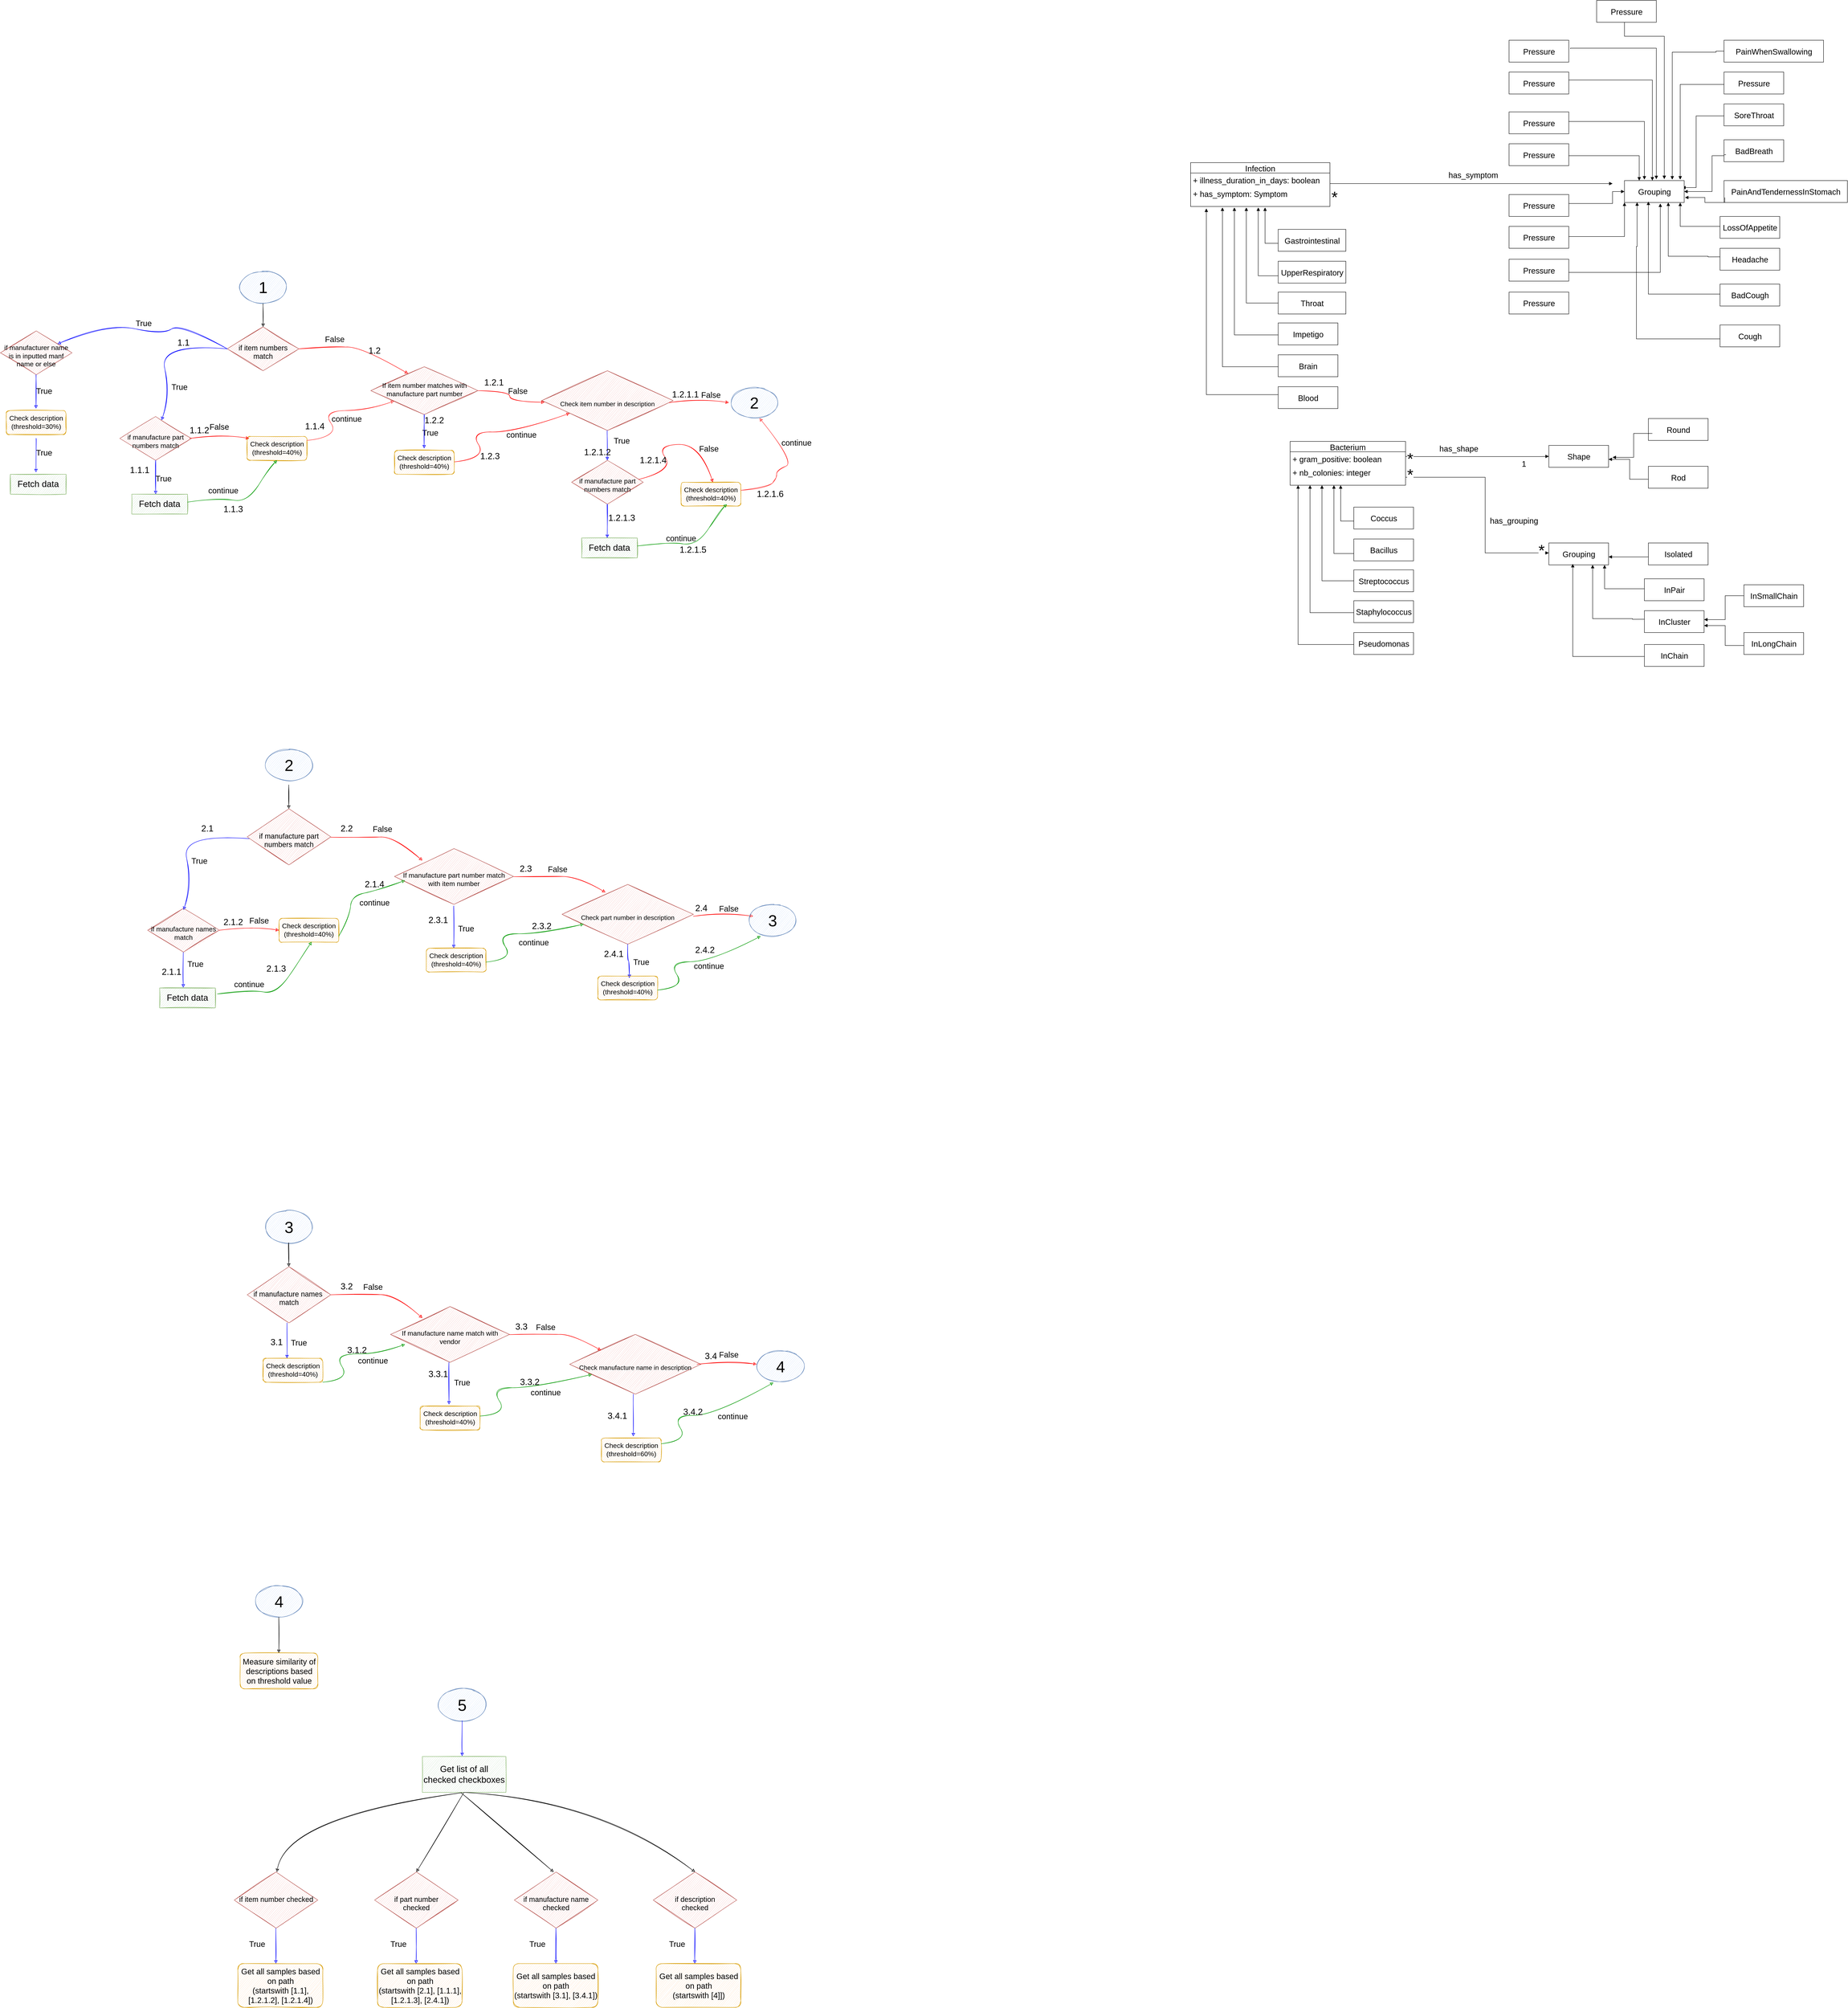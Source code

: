 <mxfile version="15.9.6" type="github">
  <diagram id="C5RBs43oDa-KdzZeNtuy" name="Page-1">
    <mxGraphModel dx="3253" dy="2434" grid="1" gridSize="10" guides="1" tooltips="1" connect="1" arrows="1" fold="1" page="1" pageScale="1" pageWidth="827" pageHeight="1169" math="0" shadow="0">
      <root>
        <mxCell id="WIyWlLk6GJQsqaUBKTNV-0" />
        <mxCell id="WIyWlLk6GJQsqaUBKTNV-1" parent="WIyWlLk6GJQsqaUBKTNV-0" />
        <mxCell id="WIyWlLk6GJQsqaUBKTNV-11" value="&lt;font style=&quot;font-size: 22px&quot;&gt;Fetch data&lt;/font&gt;" style="whiteSpace=wrap;html=1;fontSize=12;glass=0;strokeWidth=1;shadow=0;sketch=1;fillColor=#d5e8d4;strokeColor=#82b366;" parent="WIyWlLk6GJQsqaUBKTNV-1" vertex="1">
          <mxGeometry x="30" y="570" width="140" height="50" as="geometry" />
        </mxCell>
        <mxCell id="CebM5aKBRsjipQ1LpqMG-4" value="&lt;font style=&quot;font-size: 18px&quot;&gt;&lt;br&gt;if item numbers match&lt;/font&gt;" style="rhombus;whiteSpace=wrap;html=1;shadow=0;fontFamily=Helvetica;fontSize=12;align=center;strokeWidth=1;spacing=6;spacingTop=-4;sketch=1;fillColor=#f8cecc;strokeColor=#b85450;" parent="WIyWlLk6GJQsqaUBKTNV-1" vertex="1">
          <mxGeometry x="270" y="150" width="180" height="110" as="geometry" />
        </mxCell>
        <mxCell id="CebM5aKBRsjipQ1LpqMG-7" value="" style="endArrow=classic;html=1;exitX=0.5;exitY=1;exitDx=0;exitDy=0;sketch=1;curved=1;" parent="WIyWlLk6GJQsqaUBKTNV-1" target="CebM5aKBRsjipQ1LpqMG-4" edge="1">
          <mxGeometry width="50" height="50" relative="1" as="geometry">
            <mxPoint x="360" y="90" as="sourcePoint" />
            <mxPoint x="440" y="360" as="targetPoint" />
          </mxGeometry>
        </mxCell>
        <mxCell id="CebM5aKBRsjipQ1LpqMG-11" value="&lt;font style=&quot;font-size: 17px&quot;&gt;&lt;br&gt;&lt;font style=&quot;font-size: 17px&quot;&gt;if manufacture part numbers match&lt;/font&gt;&lt;/font&gt;" style="rhombus;whiteSpace=wrap;html=1;shadow=0;fontFamily=Helvetica;fontSize=12;align=center;strokeWidth=1;spacing=6;spacingTop=-4;sketch=1;fillColor=#f8cecc;strokeColor=#b85450;" parent="WIyWlLk6GJQsqaUBKTNV-1" vertex="1">
          <mxGeometry y="375" width="180" height="110" as="geometry" />
        </mxCell>
        <mxCell id="CebM5aKBRsjipQ1LpqMG-12" value="" style="endArrow=classic;html=1;exitX=0.5;exitY=1;exitDx=0;exitDy=0;sketch=1;curved=1;strokeColor=#0000FF;" parent="WIyWlLk6GJQsqaUBKTNV-1" source="CebM5aKBRsjipQ1LpqMG-11" edge="1">
          <mxGeometry width="50" height="50" relative="1" as="geometry">
            <mxPoint x="390" y="410" as="sourcePoint" />
            <mxPoint x="90" y="570" as="targetPoint" />
          </mxGeometry>
        </mxCell>
        <mxCell id="CebM5aKBRsjipQ1LpqMG-13" value="&lt;font style=&quot;font-size: 20px&quot;&gt;True&lt;/font&gt;" style="text;html=1;strokeColor=none;fillColor=none;align=center;verticalAlign=middle;whiteSpace=wrap;sketch=1;" parent="WIyWlLk6GJQsqaUBKTNV-1" vertex="1">
          <mxGeometry x="130" y="290" width="40" height="20" as="geometry" />
        </mxCell>
        <mxCell id="CebM5aKBRsjipQ1LpqMG-120" value="" style="edgeStyle=orthogonalEdgeStyle;curved=1;rounded=1;sketch=1;orthogonalLoop=1;jettySize=auto;html=1;entryX=0.021;entryY=0.527;entryDx=0;entryDy=0;entryPerimeter=0;strokeColor=#FF0000;" parent="WIyWlLk6GJQsqaUBKTNV-1" source="CebM5aKBRsjipQ1LpqMG-22" target="CebM5aKBRsjipQ1LpqMG-34" edge="1">
          <mxGeometry relative="1" as="geometry">
            <mxPoint x="1000" y="330" as="targetPoint" />
          </mxGeometry>
        </mxCell>
        <mxCell id="CebM5aKBRsjipQ1LpqMG-22" value="&lt;font style=&quot;font-size: 17px&quot;&gt;If item number matches with manufacture part number&lt;br&gt;&lt;/font&gt;" style="rhombus;whiteSpace=wrap;html=1;shadow=0;fontFamily=Helvetica;fontSize=12;align=center;strokeWidth=1;spacing=6;spacingTop=-4;sketch=1;fillColor=#f8cecc;strokeColor=#b85450;" parent="WIyWlLk6GJQsqaUBKTNV-1" vertex="1">
          <mxGeometry x="630.5" y="250" width="269" height="120" as="geometry" />
        </mxCell>
        <mxCell id="CebM5aKBRsjipQ1LpqMG-26" value="&lt;font style=&quot;font-size: 20px&quot;&gt;False&lt;/font&gt;" style="text;html=1;strokeColor=none;fillColor=none;align=center;verticalAlign=middle;whiteSpace=wrap;sketch=1;" parent="WIyWlLk6GJQsqaUBKTNV-1" vertex="1">
          <mxGeometry x="980" y="300" width="40" height="20" as="geometry" />
        </mxCell>
        <mxCell id="CebM5aKBRsjipQ1LpqMG-34" value="&lt;font style=&quot;font-size: 16px&quot;&gt;&lt;br&gt;Check item number in description&lt;br&gt;&lt;/font&gt;" style="rhombus;whiteSpace=wrap;html=1;shadow=0;fontFamily=Helvetica;fontSize=12;align=center;strokeWidth=1;spacing=6;spacingTop=-4;sketch=1;fillColor=#f8cecc;strokeColor=#b85450;" parent="WIyWlLk6GJQsqaUBKTNV-1" vertex="1">
          <mxGeometry x="1060" y="260" width="330" height="150" as="geometry" />
        </mxCell>
        <mxCell id="CebM5aKBRsjipQ1LpqMG-43" value="&lt;font style=&quot;font-size: 20px&quot;&gt;False&lt;/font&gt;" style="text;html=1;strokeColor=none;fillColor=none;align=center;verticalAlign=middle;whiteSpace=wrap;sketch=1;" parent="WIyWlLk6GJQsqaUBKTNV-1" vertex="1">
          <mxGeometry x="520" y="170" width="40" height="20" as="geometry" />
        </mxCell>
        <mxCell id="CebM5aKBRsjipQ1LpqMG-49" value="&lt;font style=&quot;font-size: 20px&quot;&gt;True&lt;/font&gt;" style="text;html=1;strokeColor=none;fillColor=none;align=center;verticalAlign=middle;whiteSpace=wrap;sketch=1;" parent="WIyWlLk6GJQsqaUBKTNV-1" vertex="1">
          <mxGeometry x="760" y="405" width="40" height="20" as="geometry" />
        </mxCell>
        <mxCell id="CebM5aKBRsjipQ1LpqMG-107" value="&lt;font style=&quot;font-size: 40px&quot;&gt;2&lt;/font&gt;" style="ellipse;whiteSpace=wrap;html=1;sketch=1;fillColor=#dae8fc;strokeColor=#6c8ebf;" parent="WIyWlLk6GJQsqaUBKTNV-1" vertex="1">
          <mxGeometry x="365" y="1210" width="120" height="80" as="geometry" />
        </mxCell>
        <mxCell id="CebM5aKBRsjipQ1LpqMG-108" value="" style="endArrow=classic;html=1;exitX=0.5;exitY=1;exitDx=0;exitDy=0;sketch=1;curved=1;" parent="WIyWlLk6GJQsqaUBKTNV-1" edge="1">
          <mxGeometry width="50" height="50" relative="1" as="geometry">
            <mxPoint x="424.5" y="1300" as="sourcePoint" />
            <mxPoint x="424.5" y="1360" as="targetPoint" />
          </mxGeometry>
        </mxCell>
        <mxCell id="CebM5aKBRsjipQ1LpqMG-110" value="&lt;font style=&quot;font-size: 18px&quot;&gt;&lt;br&gt;if manufacture part numbers match&lt;/font&gt;" style="rhombus;whiteSpace=wrap;html=1;shadow=0;fontFamily=Helvetica;fontSize=12;align=center;strokeWidth=1;spacing=6;spacingTop=-4;sketch=1;fillColor=#f8cecc;strokeColor=#b85450;" parent="WIyWlLk6GJQsqaUBKTNV-1" vertex="1">
          <mxGeometry x="320" y="1360" width="210" height="141" as="geometry" />
        </mxCell>
        <mxCell id="CebM5aKBRsjipQ1LpqMG-111" value="" style="endArrow=classic;html=1;exitX=0.5;exitY=1;exitDx=0;exitDy=0;sketch=1;curved=1;strokeColor=#0000FF;" parent="WIyWlLk6GJQsqaUBKTNV-1" edge="1">
          <mxGeometry width="50" height="50" relative="1" as="geometry">
            <mxPoint x="159.5" y="1720" as="sourcePoint" />
            <mxPoint x="159.5" y="1809" as="targetPoint" />
            <Array as="points">
              <mxPoint x="159.5" y="1780" />
            </Array>
          </mxGeometry>
        </mxCell>
        <mxCell id="CebM5aKBRsjipQ1LpqMG-114" value="&lt;font style=&quot;font-size: 20px&quot;&gt;True&lt;/font&gt;" style="text;html=1;strokeColor=none;fillColor=none;align=center;verticalAlign=middle;whiteSpace=wrap;sketch=1;" parent="WIyWlLk6GJQsqaUBKTNV-1" vertex="1">
          <mxGeometry x="180" y="1480" width="40" height="20" as="geometry" />
        </mxCell>
        <mxCell id="CebM5aKBRsjipQ1LpqMG-115" value="&lt;font style=&quot;font-size: 20px&quot;&gt;False&lt;/font&gt;" style="text;html=1;strokeColor=none;fillColor=none;align=center;verticalAlign=middle;whiteSpace=wrap;sketch=1;" parent="WIyWlLk6GJQsqaUBKTNV-1" vertex="1">
          <mxGeometry x="640" y="1400" width="40" height="20" as="geometry" />
        </mxCell>
        <mxCell id="CebM5aKBRsjipQ1LpqMG-116" value="&lt;div&gt;&lt;font style=&quot;font-size: 17px&quot;&gt;&lt;br&gt;&lt;/font&gt;&lt;/div&gt;&lt;div&gt;&lt;font style=&quot;font-size: 17px&quot;&gt;If manufacture part number match with item number&lt;/font&gt;&lt;/div&gt;" style="rhombus;whiteSpace=wrap;html=1;shadow=0;fontFamily=Helvetica;fontSize=12;align=center;strokeWidth=1;spacing=6;spacingTop=-4;sketch=1;fillColor=#f8cecc;strokeColor=#b85450;" parent="WIyWlLk6GJQsqaUBKTNV-1" vertex="1">
          <mxGeometry x="690" y="1460" width="299" height="140" as="geometry" />
        </mxCell>
        <mxCell id="CebM5aKBRsjipQ1LpqMG-121" value="" style="edgeStyle=orthogonalEdgeStyle;curved=1;rounded=1;sketch=1;orthogonalLoop=1;jettySize=auto;html=1;strokeColor=#0000FF;" parent="WIyWlLk6GJQsqaUBKTNV-1" edge="1">
          <mxGeometry relative="1" as="geometry">
            <mxPoint x="839" y="1604" as="sourcePoint" />
            <mxPoint x="839" y="1710" as="targetPoint" />
          </mxGeometry>
        </mxCell>
        <mxCell id="CebM5aKBRsjipQ1LpqMG-125" value="" style="endArrow=classic;html=1;sketch=1;curved=1;strokeColor=#FF0000;" parent="WIyWlLk6GJQsqaUBKTNV-1" edge="1">
          <mxGeometry width="50" height="50" relative="1" as="geometry">
            <mxPoint x="990" y="1530.5" as="sourcePoint" />
            <mxPoint x="1220" y="1570" as="targetPoint" />
            <Array as="points">
              <mxPoint x="1076" y="1530" />
              <mxPoint x="1152" y="1530" />
            </Array>
          </mxGeometry>
        </mxCell>
        <mxCell id="CebM5aKBRsjipQ1LpqMG-128" value="&lt;font style=&quot;font-size: 17px&quot;&gt;&lt;font style=&quot;font-size: 17px&quot;&gt;Check description (threshold=40%)&lt;/font&gt;&lt;/font&gt;" style="rounded=1;whiteSpace=wrap;html=1;sketch=1;fillColor=#ffe6cc;strokeColor=#d79b00;" parent="WIyWlLk6GJQsqaUBKTNV-1" vertex="1">
          <mxGeometry x="400" y="1635" width="150" height="60" as="geometry" />
        </mxCell>
        <mxCell id="CebM5aKBRsjipQ1LpqMG-129" value="&lt;font style=&quot;font-size: 16px&quot;&gt;&lt;br&gt;Check &lt;/font&gt;&lt;font style=&quot;font-size: 16px&quot;&gt;part number in description&lt;br&gt;&lt;/font&gt;" style="rhombus;whiteSpace=wrap;html=1;shadow=0;fontFamily=Helvetica;fontSize=12;align=center;strokeWidth=1;spacing=6;spacingTop=-4;sketch=1;fillColor=#f8cecc;strokeColor=#b85450;" parent="WIyWlLk6GJQsqaUBKTNV-1" vertex="1">
          <mxGeometry x="1111" y="1550" width="330" height="150" as="geometry" />
        </mxCell>
        <mxCell id="CebM5aKBRsjipQ1LpqMG-131" value="" style="edgeStyle=orthogonalEdgeStyle;curved=1;rounded=1;sketch=1;orthogonalLoop=1;jettySize=auto;html=1;exitX=0.5;exitY=1;exitDx=0;exitDy=0;strokeColor=#0000FF;" parent="WIyWlLk6GJQsqaUBKTNV-1" source="CebM5aKBRsjipQ1LpqMG-129" edge="1">
          <mxGeometry relative="1" as="geometry">
            <mxPoint x="1280" y="1710" as="sourcePoint" />
            <mxPoint x="1280" y="1785" as="targetPoint" />
          </mxGeometry>
        </mxCell>
        <mxCell id="CebM5aKBRsjipQ1LpqMG-136" value="&lt;font style=&quot;font-size: 20px&quot;&gt;False&lt;/font&gt;" style="text;html=1;strokeColor=none;fillColor=none;align=center;verticalAlign=middle;whiteSpace=wrap;sketch=1;" parent="WIyWlLk6GJQsqaUBKTNV-1" vertex="1">
          <mxGeometry x="1080" y="1501" width="40" height="20" as="geometry" />
        </mxCell>
        <mxCell id="CebM5aKBRsjipQ1LpqMG-240" style="edgeStyle=orthogonalEdgeStyle;curved=1;rounded=1;sketch=1;orthogonalLoop=1;jettySize=auto;html=1;exitX=0;exitY=0;exitDx=0;exitDy=0;strokeColor=#0000FF;" parent="WIyWlLk6GJQsqaUBKTNV-1" source="CebM5aKBRsjipQ1LpqMG-137" edge="1">
          <mxGeometry relative="1" as="geometry">
            <mxPoint x="850" y="1650" as="targetPoint" />
          </mxGeometry>
        </mxCell>
        <mxCell id="CebM5aKBRsjipQ1LpqMG-137" value="&lt;font style=&quot;font-size: 20px&quot;&gt;True&lt;/font&gt;" style="text;html=1;strokeColor=none;fillColor=none;align=center;verticalAlign=middle;whiteSpace=wrap;sketch=1;" parent="WIyWlLk6GJQsqaUBKTNV-1" vertex="1">
          <mxGeometry x="850" y="1650" width="40" height="20" as="geometry" />
        </mxCell>
        <mxCell id="CebM5aKBRsjipQ1LpqMG-138" value="&lt;font style=&quot;font-size: 20px&quot;&gt;True&lt;/font&gt;" style="text;html=1;strokeColor=none;fillColor=none;align=center;verticalAlign=middle;whiteSpace=wrap;sketch=1;" parent="WIyWlLk6GJQsqaUBKTNV-1" vertex="1">
          <mxGeometry x="1290" y="1734" width="40" height="20" as="geometry" />
        </mxCell>
        <mxCell id="CebM5aKBRsjipQ1LpqMG-141" value="" style="endArrow=classic;html=1;exitX=1;exitY=0.5;exitDx=0;exitDy=0;sketch=1;curved=1;strokeColor=#FF0000;" parent="WIyWlLk6GJQsqaUBKTNV-1" edge="1">
          <mxGeometry width="50" height="50" relative="1" as="geometry">
            <mxPoint x="1441" y="1630" as="sourcePoint" />
            <mxPoint x="1591" y="1630" as="targetPoint" />
            <Array as="points">
              <mxPoint x="1523" y="1620" />
              <mxPoint x="1591" y="1630" />
            </Array>
          </mxGeometry>
        </mxCell>
        <mxCell id="CebM5aKBRsjipQ1LpqMG-142" value="&lt;font style=&quot;font-size: 20px&quot;&gt;False&lt;/font&gt;" style="text;html=1;strokeColor=none;fillColor=none;align=center;verticalAlign=middle;whiteSpace=wrap;sketch=1;" parent="WIyWlLk6GJQsqaUBKTNV-1" vertex="1">
          <mxGeometry x="1510" y="1600" width="40" height="20" as="geometry" />
        </mxCell>
        <mxCell id="CebM5aKBRsjipQ1LpqMG-143" value="&lt;font style=&quot;font-size: 40px&quot;&gt;3&lt;/font&gt;" style="ellipse;whiteSpace=wrap;html=1;sketch=1;fillColor=#dae8fc;strokeColor=#6c8ebf;" parent="WIyWlLk6GJQsqaUBKTNV-1" vertex="1">
          <mxGeometry x="1580" y="1600" width="120" height="80" as="geometry" />
        </mxCell>
        <mxCell id="CebM5aKBRsjipQ1LpqMG-144" value="&lt;font style=&quot;font-size: 40px&quot;&gt;1&lt;/font&gt;" style="ellipse;whiteSpace=wrap;html=1;sketch=1;fillColor=#dae8fc;strokeColor=#6c8ebf;" parent="WIyWlLk6GJQsqaUBKTNV-1" vertex="1">
          <mxGeometry x="300" y="10" width="120" height="80" as="geometry" />
        </mxCell>
        <mxCell id="CebM5aKBRsjipQ1LpqMG-145" value="" style="endArrow=classic;html=1;exitX=0.5;exitY=1;exitDx=0;exitDy=0;sketch=1;curved=1;strokeColor=#0000FF;" parent="WIyWlLk6GJQsqaUBKTNV-1" edge="1">
          <mxGeometry width="50" height="50" relative="1" as="geometry">
            <mxPoint x="1224.5" y="410" as="sourcePoint" />
            <mxPoint x="1224.5" y="485" as="targetPoint" />
          </mxGeometry>
        </mxCell>
        <mxCell id="CebM5aKBRsjipQ1LpqMG-149" value="" style="endArrow=classic;html=1;exitX=1;exitY=0.5;exitDx=0;exitDy=0;sketch=1;curved=1;strokeColor=#FF0000;" parent="WIyWlLk6GJQsqaUBKTNV-1" edge="1">
          <mxGeometry width="50" height="50" relative="1" as="geometry">
            <mxPoint x="1380" y="340" as="sourcePoint" />
            <mxPoint x="1530" y="340" as="targetPoint" />
            <Array as="points">
              <mxPoint x="1462" y="330" />
              <mxPoint x="1530" y="340" />
            </Array>
          </mxGeometry>
        </mxCell>
        <mxCell id="CebM5aKBRsjipQ1LpqMG-150" value="&lt;font style=&quot;font-size: 40px&quot;&gt;3&lt;/font&gt;" style="ellipse;whiteSpace=wrap;html=1;sketch=1;fillColor=#dae8fc;strokeColor=#6c8ebf;" parent="WIyWlLk6GJQsqaUBKTNV-1" vertex="1">
          <mxGeometry x="365" y="2370" width="120" height="80" as="geometry" />
        </mxCell>
        <mxCell id="CebM5aKBRsjipQ1LpqMG-151" value="" style="endArrow=classic;html=1;exitX=0.5;exitY=1;exitDx=0;exitDy=0;sketch=1;curved=1;" parent="WIyWlLk6GJQsqaUBKTNV-1" edge="1">
          <mxGeometry width="50" height="50" relative="1" as="geometry">
            <mxPoint x="424.5" y="2450" as="sourcePoint" />
            <mxPoint x="424.5" y="2510" as="targetPoint" />
          </mxGeometry>
        </mxCell>
        <mxCell id="CebM5aKBRsjipQ1LpqMG-152" value="&lt;font style=&quot;font-size: 18px&quot;&gt;&lt;br&gt;if manufacture names&amp;nbsp; match&lt;/font&gt;" style="rhombus;whiteSpace=wrap;html=1;shadow=0;fontFamily=Helvetica;fontSize=12;align=center;strokeWidth=1;spacing=6;spacingTop=-4;sketch=1;fillColor=#f8cecc;strokeColor=#b85450;" parent="WIyWlLk6GJQsqaUBKTNV-1" vertex="1">
          <mxGeometry x="320" y="2510" width="210" height="141" as="geometry" />
        </mxCell>
        <mxCell id="CebM5aKBRsjipQ1LpqMG-154" value="&lt;font style=&quot;font-size: 17px&quot;&gt;&lt;font style=&quot;font-size: 17px&quot;&gt;Check description (threshold=40%)&lt;/font&gt;&lt;/font&gt;" style="rounded=1;whiteSpace=wrap;html=1;sketch=1;fillColor=#ffe6cc;strokeColor=#d79b00;" parent="WIyWlLk6GJQsqaUBKTNV-1" vertex="1">
          <mxGeometry x="360" y="2740" width="150" height="60" as="geometry" />
        </mxCell>
        <mxCell id="CebM5aKBRsjipQ1LpqMG-159" value="&lt;font style=&quot;font-size: 20px&quot;&gt;True&lt;/font&gt;" style="text;html=1;strokeColor=none;fillColor=none;align=center;verticalAlign=middle;whiteSpace=wrap;sketch=1;" parent="WIyWlLk6GJQsqaUBKTNV-1" vertex="1">
          <mxGeometry x="430" y="2690" width="40" height="20" as="geometry" />
        </mxCell>
        <mxCell id="CebM5aKBRsjipQ1LpqMG-160" value="&lt;font style=&quot;font-size: 20px&quot;&gt;False&lt;/font&gt;" style="text;html=1;strokeColor=none;fillColor=none;align=center;verticalAlign=middle;whiteSpace=wrap;sketch=1;" parent="WIyWlLk6GJQsqaUBKTNV-1" vertex="1">
          <mxGeometry x="615.5" y="2550" width="40" height="20" as="geometry" />
        </mxCell>
        <mxCell id="CebM5aKBRsjipQ1LpqMG-161" value="&lt;div&gt;&lt;font style=&quot;font-size: 17px&quot;&gt;&lt;br&gt;&lt;/font&gt;&lt;/div&gt;&lt;div&gt;&lt;font style=&quot;font-size: 17px&quot;&gt;If manufacture name match with vendor&lt;br&gt;&lt;/font&gt;&lt;/div&gt;" style="rhombus;whiteSpace=wrap;html=1;shadow=0;fontFamily=Helvetica;fontSize=12;align=center;strokeWidth=1;spacing=6;spacingTop=-4;sketch=1;fillColor=#f8cecc;strokeColor=#b85450;" parent="WIyWlLk6GJQsqaUBKTNV-1" vertex="1">
          <mxGeometry x="680" y="2610" width="299" height="140" as="geometry" />
        </mxCell>
        <mxCell id="CebM5aKBRsjipQ1LpqMG-164" value="&lt;font style=&quot;font-size: 20px&quot;&gt;True&lt;/font&gt;" style="text;html=1;strokeColor=none;fillColor=none;align=center;verticalAlign=middle;whiteSpace=wrap;sketch=1;" parent="WIyWlLk6GJQsqaUBKTNV-1" vertex="1">
          <mxGeometry x="840" y="2790" width="40" height="20" as="geometry" />
        </mxCell>
        <mxCell id="CebM5aKBRsjipQ1LpqMG-165" value="&lt;font style=&quot;font-size: 17px&quot;&gt;&lt;font style=&quot;font-size: 17px&quot;&gt;Check description (threshold=40%)&lt;/font&gt;&lt;/font&gt;" style="rounded=1;whiteSpace=wrap;html=1;sketch=1;fillColor=#ffe6cc;strokeColor=#d79b00;" parent="WIyWlLk6GJQsqaUBKTNV-1" vertex="1">
          <mxGeometry x="754.5" y="2860" width="150" height="60" as="geometry" />
        </mxCell>
        <mxCell id="CebM5aKBRsjipQ1LpqMG-168" value="&lt;font style=&quot;font-size: 16px&quot;&gt;&lt;br&gt;Check manufacture name in &lt;/font&gt;&lt;font style=&quot;font-size: 16px&quot;&gt;description&lt;br&gt;&lt;/font&gt;" style="rhombus;whiteSpace=wrap;html=1;shadow=0;fontFamily=Helvetica;fontSize=12;align=center;strokeWidth=1;spacing=6;spacingTop=-4;sketch=1;fillColor=#f8cecc;strokeColor=#b85450;" parent="WIyWlLk6GJQsqaUBKTNV-1" vertex="1">
          <mxGeometry x="1130" y="2680" width="330" height="150" as="geometry" />
        </mxCell>
        <mxCell id="CebM5aKBRsjipQ1LpqMG-170" value="&lt;font style=&quot;font-size: 17px&quot;&gt;&lt;font style=&quot;font-size: 17px&quot;&gt;Check description (threshold=60%)&lt;/font&gt;&lt;/font&gt;" style="rounded=1;whiteSpace=wrap;html=1;sketch=1;fillColor=#ffe6cc;strokeColor=#d79b00;" parent="WIyWlLk6GJQsqaUBKTNV-1" vertex="1">
          <mxGeometry x="1210" y="2940" width="150" height="60" as="geometry" />
        </mxCell>
        <mxCell id="CebM5aKBRsjipQ1LpqMG-172" value="&lt;font style=&quot;font-size: 40px&quot;&gt;4&lt;/font&gt;" style="ellipse;whiteSpace=wrap;html=1;sketch=1;fillColor=#dae8fc;strokeColor=#6c8ebf;" parent="WIyWlLk6GJQsqaUBKTNV-1" vertex="1">
          <mxGeometry x="1600" y="2720" width="120" height="80" as="geometry" />
        </mxCell>
        <mxCell id="CebM5aKBRsjipQ1LpqMG-173" value="&lt;font style=&quot;font-size: 40px&quot;&gt;4&lt;/font&gt;" style="ellipse;whiteSpace=wrap;html=1;sketch=1;fillColor=#dae8fc;strokeColor=#6c8ebf;" parent="WIyWlLk6GJQsqaUBKTNV-1" vertex="1">
          <mxGeometry x="340" y="3310" width="120" height="80" as="geometry" />
        </mxCell>
        <mxCell id="CebM5aKBRsjipQ1LpqMG-174" value="" style="endArrow=classic;html=1;exitX=0.5;exitY=1;exitDx=0;exitDy=0;sketch=1;curved=1;" parent="WIyWlLk6GJQsqaUBKTNV-1" edge="1">
          <mxGeometry width="50" height="50" relative="1" as="geometry">
            <mxPoint x="399.5" y="3390" as="sourcePoint" />
            <mxPoint x="399.5" y="3480" as="targetPoint" />
          </mxGeometry>
        </mxCell>
        <mxCell id="CebM5aKBRsjipQ1LpqMG-175" value="&lt;font style=&quot;font-size: 20px&quot;&gt;&lt;font style=&quot;font-size: 20px&quot;&gt;Measure similarity of descriptions based on threshold value&lt;/font&gt;&lt;br&gt;&lt;/font&gt;" style="rounded=1;whiteSpace=wrap;html=1;sketch=1;fillColor=#ffe6cc;strokeColor=#d79b00;" parent="WIyWlLk6GJQsqaUBKTNV-1" vertex="1">
          <mxGeometry x="302.5" y="3480" width="195" height="90" as="geometry" />
        </mxCell>
        <mxCell id="CebM5aKBRsjipQ1LpqMG-176" value="&lt;font style=&quot;font-size: 17px&quot;&gt;&lt;font style=&quot;font-size: 17px&quot;&gt;Check description (threshold=40%)&lt;/font&gt;&lt;/font&gt;" style="rounded=1;whiteSpace=wrap;html=1;sketch=1;fillColor=#ffe6cc;strokeColor=#d79b00;" parent="WIyWlLk6GJQsqaUBKTNV-1" vertex="1">
          <mxGeometry x="770" y="1710" width="150" height="60" as="geometry" />
        </mxCell>
        <mxCell id="CebM5aKBRsjipQ1LpqMG-177" value="&lt;font style=&quot;font-size: 17px&quot;&gt;&lt;font style=&quot;font-size: 17px&quot;&gt;Check description (threshold=40%)&lt;/font&gt;&lt;/font&gt;" style="rounded=1;whiteSpace=wrap;html=1;sketch=1;fillColor=#ffe6cc;strokeColor=#d79b00;" parent="WIyWlLk6GJQsqaUBKTNV-1" vertex="1">
          <mxGeometry x="1201" y="1780" width="150" height="60" as="geometry" />
        </mxCell>
        <mxCell id="CebM5aKBRsjipQ1LpqMG-178" value="&lt;font style=&quot;font-size: 17px&quot;&gt;&lt;font style=&quot;font-size: 17px&quot;&gt;Check description (threshold=40%)&lt;/font&gt;&lt;/font&gt;" style="rounded=1;whiteSpace=wrap;html=1;sketch=1;fillColor=#ffe6cc;strokeColor=#d79b00;" parent="WIyWlLk6GJQsqaUBKTNV-1" vertex="1">
          <mxGeometry x="320" y="425" width="150" height="60" as="geometry" />
        </mxCell>
        <mxCell id="CebM5aKBRsjipQ1LpqMG-179" value="&lt;font style=&quot;font-size: 17px&quot;&gt;&lt;font style=&quot;font-size: 17px&quot;&gt;Check description (threshold=40%)&lt;/font&gt;&lt;/font&gt;" style="rounded=1;whiteSpace=wrap;html=1;sketch=1;fillColor=#ffe6cc;strokeColor=#d79b00;" parent="WIyWlLk6GJQsqaUBKTNV-1" vertex="1">
          <mxGeometry x="690" y="460" width="150" height="60" as="geometry" />
        </mxCell>
        <mxCell id="CebM5aKBRsjipQ1LpqMG-181" value="&lt;font style=&quot;font-size: 20px&quot;&gt;True&lt;/font&gt;" style="text;html=1;strokeColor=none;fillColor=none;align=center;verticalAlign=middle;whiteSpace=wrap;sketch=1;" parent="WIyWlLk6GJQsqaUBKTNV-1" vertex="1">
          <mxGeometry x="1241" y="425" width="40" height="20" as="geometry" />
        </mxCell>
        <mxCell id="CebM5aKBRsjipQ1LpqMG-182" value="&lt;font style=&quot;font-size: 20px&quot;&gt;False&lt;/font&gt;" style="text;html=1;strokeColor=none;fillColor=none;align=center;verticalAlign=middle;whiteSpace=wrap;sketch=1;" parent="WIyWlLk6GJQsqaUBKTNV-1" vertex="1">
          <mxGeometry x="1465" y="310" width="40" height="20" as="geometry" />
        </mxCell>
        <mxCell id="CebM5aKBRsjipQ1LpqMG-183" value="&lt;font style=&quot;font-size: 40px&quot;&gt;2&lt;/font&gt;" style="ellipse;whiteSpace=wrap;html=1;sketch=1;fillColor=#dae8fc;strokeColor=#6c8ebf;" parent="WIyWlLk6GJQsqaUBKTNV-1" vertex="1">
          <mxGeometry x="1534" y="300" width="120" height="80" as="geometry" />
        </mxCell>
        <mxCell id="CebM5aKBRsjipQ1LpqMG-185" value="&lt;font style=&quot;font-size: 20px&quot;&gt;False&lt;/font&gt;" style="text;html=1;strokeColor=none;fillColor=none;align=center;verticalAlign=middle;whiteSpace=wrap;sketch=1;" parent="WIyWlLk6GJQsqaUBKTNV-1" vertex="1">
          <mxGeometry x="1510" y="2720" width="40" height="20" as="geometry" />
        </mxCell>
        <mxCell id="CebM5aKBRsjipQ1LpqMG-192" value="" style="endArrow=classic;html=1;exitX=0;exitY=0.5;exitDx=0;exitDy=0;sketch=1;curved=1;strokeColor=#0000FF;" parent="WIyWlLk6GJQsqaUBKTNV-1" source="CebM5aKBRsjipQ1LpqMG-4" target="CebM5aKBRsjipQ1LpqMG-11" edge="1">
          <mxGeometry width="50" height="50" relative="1" as="geometry">
            <mxPoint x="269" y="210" as="sourcePoint" />
            <mxPoint x="269" y="280" as="targetPoint" />
            <Array as="points">
              <mxPoint x="100" y="190" />
              <mxPoint x="126" y="320" />
            </Array>
          </mxGeometry>
        </mxCell>
        <mxCell id="CebM5aKBRsjipQ1LpqMG-199" value="" style="endArrow=classic;html=1;exitX=1;exitY=0.5;exitDx=0;exitDy=0;sketch=1;curved=1;strokeColor=#FF0000;" parent="WIyWlLk6GJQsqaUBKTNV-1" edge="1">
          <mxGeometry width="50" height="50" relative="1" as="geometry">
            <mxPoint x="175" y="430" as="sourcePoint" />
            <mxPoint x="325" y="430" as="targetPoint" />
            <Array as="points">
              <mxPoint x="257" y="420" />
              <mxPoint x="325" y="430" />
            </Array>
          </mxGeometry>
        </mxCell>
        <mxCell id="CebM5aKBRsjipQ1LpqMG-200" value="&lt;font style=&quot;font-size: 20px&quot;&gt;True&lt;/font&gt;" style="text;html=1;strokeColor=none;fillColor=none;align=center;verticalAlign=middle;whiteSpace=wrap;sketch=1;" parent="WIyWlLk6GJQsqaUBKTNV-1" vertex="1">
          <mxGeometry x="90" y="520" width="40" height="20" as="geometry" />
        </mxCell>
        <mxCell id="CebM5aKBRsjipQ1LpqMG-201" value="&lt;font style=&quot;font-size: 20px&quot;&gt;False&lt;/font&gt;" style="text;html=1;strokeColor=none;fillColor=none;align=center;verticalAlign=middle;whiteSpace=wrap;sketch=1;" parent="WIyWlLk6GJQsqaUBKTNV-1" vertex="1">
          <mxGeometry x="230" y="390" width="40" height="20" as="geometry" />
        </mxCell>
        <mxCell id="CebM5aKBRsjipQ1LpqMG-202" value="" style="endArrow=classic;html=1;sketch=1;curved=1;entryX=0.348;entryY=0.142;entryDx=0;entryDy=0;entryPerimeter=0;strokeColor=#FF0000;exitX=1;exitY=0.5;exitDx=0;exitDy=0;" parent="WIyWlLk6GJQsqaUBKTNV-1" source="CebM5aKBRsjipQ1LpqMG-4" target="CebM5aKBRsjipQ1LpqMG-22" edge="1">
          <mxGeometry width="50" height="50" relative="1" as="geometry">
            <mxPoint x="440" y="201" as="sourcePoint" />
            <mxPoint x="710" y="260" as="targetPoint" />
            <Array as="points">
              <mxPoint x="530" y="200.5" />
              <mxPoint x="606" y="200.5" />
            </Array>
          </mxGeometry>
        </mxCell>
        <mxCell id="CebM5aKBRsjipQ1LpqMG-203" value="" style="endArrow=classic;html=1;exitX=0.5;exitY=1;exitDx=0;exitDy=0;sketch=1;curved=1;strokeColor=#0000FF;" parent="WIyWlLk6GJQsqaUBKTNV-1" edge="1">
          <mxGeometry width="50" height="50" relative="1" as="geometry">
            <mxPoint x="764.5" y="370" as="sourcePoint" />
            <mxPoint x="764.5" y="455" as="targetPoint" />
          </mxGeometry>
        </mxCell>
        <mxCell id="CebM5aKBRsjipQ1LpqMG-206" value="" style="endArrow=classic;html=1;exitX=1;exitY=0.5;exitDx=0;exitDy=0;sketch=1;curved=1;strokeColor=#FF3333;" parent="WIyWlLk6GJQsqaUBKTNV-1" target="CebM5aKBRsjipQ1LpqMG-22" edge="1">
          <mxGeometry width="50" height="50" relative="1" as="geometry">
            <mxPoint x="470" y="435" as="sourcePoint" />
            <mxPoint x="660" y="410" as="targetPoint" />
            <Array as="points">
              <mxPoint x="552" y="425" />
              <mxPoint x="510" y="360" />
              <mxPoint x="620" y="360" />
            </Array>
          </mxGeometry>
        </mxCell>
        <mxCell id="CebM5aKBRsjipQ1LpqMG-216" value="" style="endArrow=classic;html=1;exitX=1;exitY=0.5;exitDx=0;exitDy=0;sketch=1;curved=1;strokeColor=#FF0000;" parent="WIyWlLk6GJQsqaUBKTNV-1" target="CebM5aKBRsjipQ1LpqMG-34" edge="1">
          <mxGeometry width="50" height="50" relative="1" as="geometry">
            <mxPoint x="840.86" y="488.84" as="sourcePoint" />
            <mxPoint x="1120" y="380" as="targetPoint" />
            <Array as="points">
              <mxPoint x="922.86" y="478.84" />
              <mxPoint x="880.86" y="413.84" />
              <mxPoint x="990.86" y="413.84" />
            </Array>
          </mxGeometry>
        </mxCell>
        <mxCell id="CebM5aKBRsjipQ1LpqMG-221" value="" style="endArrow=classic;html=1;exitX=0.933;exitY=0.436;exitDx=0;exitDy=0;sketch=1;curved=1;strokeColor=#FF0000;exitPerimeter=0;" parent="WIyWlLk6GJQsqaUBKTNV-1" source="Dj3hqzqfzCREed3wxIBN-6" edge="1">
          <mxGeometry width="50" height="50" relative="1" as="geometry">
            <mxPoint x="1309" y="520.0" as="sourcePoint" />
            <mxPoint x="1490" y="540" as="targetPoint" />
            <Array as="points">
              <mxPoint x="1391" y="510.0" />
              <mxPoint x="1349" y="445.0" />
              <mxPoint x="1459" y="445.0" />
            </Array>
          </mxGeometry>
        </mxCell>
        <mxCell id="CebM5aKBRsjipQ1LpqMG-222" value="&lt;font style=&quot;font-size: 20px&quot;&gt;False&lt;/font&gt;" style="text;html=1;strokeColor=none;fillColor=none;align=center;verticalAlign=middle;whiteSpace=wrap;sketch=1;" parent="WIyWlLk6GJQsqaUBKTNV-1" vertex="1">
          <mxGeometry x="1460" y="440" width="40" height="30" as="geometry" />
        </mxCell>
        <mxCell id="CebM5aKBRsjipQ1LpqMG-223" value="" style="endArrow=classic;html=1;sketch=1;curved=1;strokeColor=#FF0000;" parent="WIyWlLk6GJQsqaUBKTNV-1" edge="1">
          <mxGeometry width="50" height="50" relative="1" as="geometry">
            <mxPoint x="530" y="1431.5" as="sourcePoint" />
            <mxPoint x="760" y="1490" as="targetPoint" />
            <Array as="points">
              <mxPoint x="616" y="1431" />
              <mxPoint x="692" y="1431" />
            </Array>
          </mxGeometry>
        </mxCell>
        <mxCell id="CebM5aKBRsjipQ1LpqMG-228" value="" style="endArrow=classic;html=1;sketch=1;curved=1;exitX=1;exitY=0.75;exitDx=0;exitDy=0;strokeColor=#009900;" parent="WIyWlLk6GJQsqaUBKTNV-1" source="CebM5aKBRsjipQ1LpqMG-128" edge="1">
          <mxGeometry width="50" height="50" relative="1" as="geometry">
            <mxPoint x="520" y="1639" as="sourcePoint" />
            <mxPoint x="716.639" y="1539.999" as="targetPoint" />
            <Array as="points">
              <mxPoint x="579.5" y="1628.84" />
              <mxPoint x="580" y="1580" />
              <mxPoint x="647.5" y="1563.84" />
            </Array>
          </mxGeometry>
        </mxCell>
        <mxCell id="CebM5aKBRsjipQ1LpqMG-230" value="" style="endArrow=classic;html=1;sketch=1;curved=1;exitX=1;exitY=0.75;exitDx=0;exitDy=0;strokeColor=#009900;" parent="WIyWlLk6GJQsqaUBKTNV-1" target="CebM5aKBRsjipQ1LpqMG-129" edge="1">
          <mxGeometry width="50" height="50" relative="1" as="geometry">
            <mxPoint x="920" y="1745" as="sourcePoint" />
            <mxPoint x="1126.639" y="1649.999" as="targetPoint" />
            <Array as="points">
              <mxPoint x="989.5" y="1738.84" />
              <mxPoint x="947.5" y="1673.84" />
              <mxPoint x="1057.5" y="1673.84" />
            </Array>
          </mxGeometry>
        </mxCell>
        <mxCell id="CebM5aKBRsjipQ1LpqMG-232" value="" style="endArrow=classic;html=1;sketch=1;curved=1;exitX=1;exitY=0.75;exitDx=0;exitDy=0;strokeColor=#009900;" parent="WIyWlLk6GJQsqaUBKTNV-1" edge="1">
          <mxGeometry width="50" height="50" relative="1" as="geometry">
            <mxPoint x="1351" y="1815.28" as="sourcePoint" />
            <mxPoint x="1610" y="1680" as="targetPoint" />
            <Array as="points">
              <mxPoint x="1420.5" y="1809.12" />
              <mxPoint x="1378.5" y="1744.12" />
              <mxPoint x="1488.5" y="1744.12" />
            </Array>
          </mxGeometry>
        </mxCell>
        <mxCell id="CebM5aKBRsjipQ1LpqMG-238" value="" style="endArrow=classic;html=1;exitX=0.5;exitY=1;exitDx=0;exitDy=0;sketch=1;curved=1;strokeColor=#0000FF;" parent="WIyWlLk6GJQsqaUBKTNV-1" edge="1">
          <mxGeometry width="50" height="50" relative="1" as="geometry">
            <mxPoint x="420" y="2651" as="sourcePoint" />
            <mxPoint x="420" y="2740" as="targetPoint" />
            <Array as="points">
              <mxPoint x="420" y="2711" />
            </Array>
          </mxGeometry>
        </mxCell>
        <mxCell id="CebM5aKBRsjipQ1LpqMG-239" value="" style="endArrow=classic;html=1;sketch=1;curved=1;strokeColor=#FF0000;" parent="WIyWlLk6GJQsqaUBKTNV-1" edge="1">
          <mxGeometry width="50" height="50" relative="1" as="geometry">
            <mxPoint x="530" y="2580.5" as="sourcePoint" />
            <mxPoint x="760" y="2639" as="targetPoint" />
            <Array as="points">
              <mxPoint x="616" y="2580" />
              <mxPoint x="692" y="2580" />
            </Array>
          </mxGeometry>
        </mxCell>
        <mxCell id="CebM5aKBRsjipQ1LpqMG-241" value="" style="edgeStyle=orthogonalEdgeStyle;curved=1;rounded=1;sketch=1;orthogonalLoop=1;jettySize=auto;html=1;strokeColor=#0000FF;" parent="WIyWlLk6GJQsqaUBKTNV-1" edge="1">
          <mxGeometry relative="1" as="geometry">
            <mxPoint x="827" y="2750" as="sourcePoint" />
            <mxPoint x="827" y="2856" as="targetPoint" />
          </mxGeometry>
        </mxCell>
        <mxCell id="CebM5aKBRsjipQ1LpqMG-244" value="" style="endArrow=classic;html=1;sketch=1;curved=1;strokeColor=#FF0000;" parent="WIyWlLk6GJQsqaUBKTNV-1" edge="1">
          <mxGeometry width="50" height="50" relative="1" as="geometry">
            <mxPoint x="979" y="2680.5" as="sourcePoint" />
            <mxPoint x="1209" y="2720" as="targetPoint" />
            <Array as="points">
              <mxPoint x="1065" y="2680" />
              <mxPoint x="1141" y="2680" />
            </Array>
          </mxGeometry>
        </mxCell>
        <mxCell id="CebM5aKBRsjipQ1LpqMG-245" value="" style="edgeStyle=orthogonalEdgeStyle;curved=1;rounded=1;sketch=1;orthogonalLoop=1;jettySize=auto;html=1;strokeColor=#0000FF;" parent="WIyWlLk6GJQsqaUBKTNV-1" edge="1">
          <mxGeometry relative="1" as="geometry">
            <mxPoint x="1290" y="2830" as="sourcePoint" />
            <mxPoint x="1290" y="2936" as="targetPoint" />
            <Array as="points">
              <mxPoint x="1290" y="2870" />
              <mxPoint x="1290" y="2870" />
            </Array>
          </mxGeometry>
        </mxCell>
        <mxCell id="CebM5aKBRsjipQ1LpqMG-248" value="" style="endArrow=classic;html=1;exitX=1;exitY=0.5;exitDx=0;exitDy=0;sketch=1;curved=1;strokeColor=#FF0000;" parent="WIyWlLk6GJQsqaUBKTNV-1" edge="1">
          <mxGeometry width="50" height="50" relative="1" as="geometry">
            <mxPoint x="1450" y="2755" as="sourcePoint" />
            <mxPoint x="1600" y="2755" as="targetPoint" />
            <Array as="points">
              <mxPoint x="1532" y="2745" />
              <mxPoint x="1600" y="2755" />
            </Array>
          </mxGeometry>
        </mxCell>
        <mxCell id="CebM5aKBRsjipQ1LpqMG-249" value="&lt;font style=&quot;font-size: 20px&quot;&gt;False&lt;/font&gt;" style="text;html=1;strokeColor=none;fillColor=none;align=center;verticalAlign=middle;whiteSpace=wrap;sketch=1;" parent="WIyWlLk6GJQsqaUBKTNV-1" vertex="1">
          <mxGeometry x="1050" y="2651" width="40" height="20" as="geometry" />
        </mxCell>
        <mxCell id="CebM5aKBRsjipQ1LpqMG-250" value="" style="endArrow=classic;html=1;sketch=1;curved=1;exitX=1;exitY=0.75;exitDx=0;exitDy=0;strokeColor=#009900;" parent="WIyWlLk6GJQsqaUBKTNV-1" edge="1">
          <mxGeometry width="50" height="50" relative="1" as="geometry">
            <mxPoint x="510" y="2800" as="sourcePoint" />
            <mxPoint x="716.639" y="2704.999" as="targetPoint" />
            <Array as="points">
              <mxPoint x="579.5" y="2793.84" />
              <mxPoint x="537.5" y="2728.84" />
              <mxPoint x="647.5" y="2728.84" />
            </Array>
          </mxGeometry>
        </mxCell>
        <mxCell id="CebM5aKBRsjipQ1LpqMG-253" value="" style="endArrow=classic;html=1;sketch=1;curved=1;exitX=1;exitY=0.75;exitDx=0;exitDy=0;strokeColor=#009900;" parent="WIyWlLk6GJQsqaUBKTNV-1" target="CebM5aKBRsjipQ1LpqMG-168" edge="1">
          <mxGeometry width="50" height="50" relative="1" as="geometry">
            <mxPoint x="904.5" y="2885" as="sourcePoint" />
            <mxPoint x="1111.139" y="2789.999" as="targetPoint" />
            <Array as="points">
              <mxPoint x="974" y="2878.84" />
              <mxPoint x="932" y="2813.84" />
              <mxPoint x="1042" y="2813.84" />
            </Array>
          </mxGeometry>
        </mxCell>
        <mxCell id="CebM5aKBRsjipQ1LpqMG-255" value="" style="endArrow=classic;html=1;sketch=1;curved=1;exitX=1;exitY=0.75;exitDx=0;exitDy=0;entryX=0.35;entryY=1.013;entryDx=0;entryDy=0;entryPerimeter=0;strokeColor=#009900;" parent="WIyWlLk6GJQsqaUBKTNV-1" target="CebM5aKBRsjipQ1LpqMG-172" edge="1">
          <mxGeometry width="50" height="50" relative="1" as="geometry">
            <mxPoint x="1360" y="2954.61" as="sourcePoint" />
            <mxPoint x="1640" y="2790" as="targetPoint" />
            <Array as="points">
              <mxPoint x="1429.5" y="2948.45" />
              <mxPoint x="1387.5" y="2883.45" />
              <mxPoint x="1497.5" y="2883.45" />
            </Array>
          </mxGeometry>
        </mxCell>
        <mxCell id="Dj3hqzqfzCREed3wxIBN-0" value="" style="endArrow=classic;html=1;exitX=1;exitY=0.5;exitDx=0;exitDy=0;sketch=1;curved=1;entryX=0.5;entryY=1;entryDx=0;entryDy=0;strokeColor=#009900;" parent="WIyWlLk6GJQsqaUBKTNV-1" target="CebM5aKBRsjipQ1LpqMG-178" edge="1">
          <mxGeometry width="50" height="50" relative="1" as="geometry">
            <mxPoint x="170" y="590" as="sourcePoint" />
            <mxPoint x="390" y="500" as="targetPoint" />
            <Array as="points">
              <mxPoint x="252" y="580" />
              <mxPoint x="320" y="590" />
              <mxPoint x="380" y="500" />
            </Array>
          </mxGeometry>
        </mxCell>
        <mxCell id="Dj3hqzqfzCREed3wxIBN-1" value="&lt;font style=&quot;font-size: 20px&quot;&gt;con&lt;font style=&quot;font-size: 20px&quot;&gt;t&lt;/font&gt;&lt;/font&gt;&lt;font style=&quot;font-size: 20px&quot;&gt;inue&lt;/font&gt;" style="text;html=1;strokeColor=none;fillColor=none;align=center;verticalAlign=middle;whiteSpace=wrap;sketch=1;" parent="WIyWlLk6GJQsqaUBKTNV-1" vertex="1">
          <mxGeometry x="240" y="550" width="40" height="20" as="geometry" />
        </mxCell>
        <mxCell id="Dj3hqzqfzCREed3wxIBN-3" value="&lt;font style=&quot;font-size: 20px&quot;&gt;con&lt;font style=&quot;font-size: 20px&quot;&gt;t&lt;/font&gt;&lt;/font&gt;&lt;font style=&quot;font-size: 20px&quot;&gt;inue&lt;/font&gt;" style="text;html=1;strokeColor=none;fillColor=none;align=center;verticalAlign=middle;whiteSpace=wrap;sketch=1;" parent="WIyWlLk6GJQsqaUBKTNV-1" vertex="1">
          <mxGeometry x="550" y="370" width="40" height="20" as="geometry" />
        </mxCell>
        <mxCell id="Dj3hqzqfzCREed3wxIBN-5" value="&lt;font style=&quot;font-size: 20px&quot;&gt;con&lt;font style=&quot;font-size: 20px&quot;&gt;t&lt;/font&gt;&lt;/font&gt;&lt;font style=&quot;font-size: 20px&quot;&gt;inue&lt;/font&gt;" style="text;html=1;strokeColor=none;fillColor=none;align=center;verticalAlign=middle;whiteSpace=wrap;sketch=1;" parent="WIyWlLk6GJQsqaUBKTNV-1" vertex="1">
          <mxGeometry x="989" y="410" width="40" height="20" as="geometry" />
        </mxCell>
        <mxCell id="Dj3hqzqfzCREed3wxIBN-6" value="&lt;font style=&quot;font-size: 17px&quot;&gt;&lt;br&gt;&lt;font style=&quot;font-size: 17px&quot;&gt;if manufacture part numbers match&lt;/font&gt;&lt;/font&gt;" style="rhombus;whiteSpace=wrap;html=1;shadow=0;fontFamily=Helvetica;fontSize=12;align=center;strokeWidth=1;spacing=6;spacingTop=-4;sketch=1;fillColor=#f8cecc;strokeColor=#b85450;" parent="WIyWlLk6GJQsqaUBKTNV-1" vertex="1">
          <mxGeometry x="1135" y="485" width="180" height="110" as="geometry" />
        </mxCell>
        <mxCell id="Dj3hqzqfzCREed3wxIBN-9" value="" style="endArrow=classic;html=1;exitX=0.5;exitY=1;exitDx=0;exitDy=0;sketch=1;curved=1;strokeColor=#0000FF;" parent="WIyWlLk6GJQsqaUBKTNV-1" edge="1">
          <mxGeometry width="50" height="50" relative="1" as="geometry">
            <mxPoint x="1224.5" y="595" as="sourcePoint" />
            <mxPoint x="1224.5" y="680" as="targetPoint" />
          </mxGeometry>
        </mxCell>
        <mxCell id="Dj3hqzqfzCREed3wxIBN-10" value="&lt;font style=&quot;font-size: 22px&quot;&gt;Fetch data&lt;/font&gt;" style="whiteSpace=wrap;html=1;fontSize=12;glass=0;strokeWidth=1;shadow=0;sketch=1;fillColor=#d5e8d4;strokeColor=#82b366;" parent="WIyWlLk6GJQsqaUBKTNV-1" vertex="1">
          <mxGeometry x="1160" y="680" width="140" height="50" as="geometry" />
        </mxCell>
        <mxCell id="Dj3hqzqfzCREed3wxIBN-11" value="&lt;font style=&quot;font-size: 17px&quot;&gt;&lt;font style=&quot;font-size: 17px&quot;&gt;Check description (threshold=40%)&lt;/font&gt;&lt;/font&gt;" style="rounded=1;whiteSpace=wrap;html=1;sketch=1;fillColor=#ffe6cc;strokeColor=#d79b00;" parent="WIyWlLk6GJQsqaUBKTNV-1" vertex="1">
          <mxGeometry x="1410" y="540" width="150" height="60" as="geometry" />
        </mxCell>
        <mxCell id="Dj3hqzqfzCREed3wxIBN-12" value="" style="endArrow=classic;html=1;exitX=1;exitY=0.5;exitDx=0;exitDy=0;sketch=1;curved=1;entryX=0.5;entryY=1;entryDx=0;entryDy=0;strokeColor=#009900;" parent="WIyWlLk6GJQsqaUBKTNV-1" edge="1">
          <mxGeometry width="50" height="50" relative="1" as="geometry">
            <mxPoint x="1300" y="700" as="sourcePoint" />
            <mxPoint x="1525" y="595" as="targetPoint" />
            <Array as="points">
              <mxPoint x="1382" y="690" />
              <mxPoint x="1450" y="700" />
              <mxPoint x="1510" y="610" />
            </Array>
          </mxGeometry>
        </mxCell>
        <mxCell id="Dj3hqzqfzCREed3wxIBN-14" value="&lt;font style=&quot;font-size: 20px&quot;&gt;con&lt;font style=&quot;font-size: 20px&quot;&gt;t&lt;/font&gt;&lt;/font&gt;&lt;font style=&quot;font-size: 20px&quot;&gt;inue&lt;/font&gt;" style="text;html=1;strokeColor=none;fillColor=none;align=center;verticalAlign=middle;whiteSpace=wrap;sketch=1;" parent="WIyWlLk6GJQsqaUBKTNV-1" vertex="1">
          <mxGeometry x="1390" y="670" width="40" height="20" as="geometry" />
        </mxCell>
        <mxCell id="Dj3hqzqfzCREed3wxIBN-15" value="" style="endArrow=classic;html=1;sketch=1;curved=1;strokeColor=#FF3333;exitX=1;exitY=0.75;exitDx=0;exitDy=0;entryX=0.608;entryY=0.988;entryDx=0;entryDy=0;entryPerimeter=0;" parent="WIyWlLk6GJQsqaUBKTNV-1" target="CebM5aKBRsjipQ1LpqMG-183" edge="1">
          <mxGeometry width="50" height="50" relative="1" as="geometry">
            <mxPoint x="1560" y="560.28" as="sourcePoint" />
            <mxPoint x="1819" y="425" as="targetPoint" />
            <Array as="points">
              <mxPoint x="1629.5" y="554.12" />
              <mxPoint x="1650" y="530" />
              <mxPoint x="1650" y="510" />
              <mxPoint x="1697.5" y="489.12" />
            </Array>
          </mxGeometry>
        </mxCell>
        <mxCell id="Dj3hqzqfzCREed3wxIBN-17" value="&lt;font style=&quot;font-size: 20px&quot;&gt;con&lt;font style=&quot;font-size: 20px&quot;&gt;t&lt;/font&gt;&lt;/font&gt;&lt;font style=&quot;font-size: 20px&quot;&gt;inue&lt;/font&gt;" style="text;html=1;strokeColor=none;fillColor=none;align=center;verticalAlign=middle;whiteSpace=wrap;sketch=1;" parent="WIyWlLk6GJQsqaUBKTNV-1" vertex="1">
          <mxGeometry x="1680" y="430" width="40" height="20" as="geometry" />
        </mxCell>
        <mxCell id="Dj3hqzqfzCREed3wxIBN-18" value="&lt;font style=&quot;font-size: 20px&quot;&gt;con&lt;font style=&quot;font-size: 20px&quot;&gt;t&lt;/font&gt;&lt;/font&gt;&lt;font style=&quot;font-size: 20px&quot;&gt;inue&lt;/font&gt;" style="text;html=1;strokeColor=none;fillColor=none;align=center;verticalAlign=middle;whiteSpace=wrap;sketch=1;" parent="WIyWlLk6GJQsqaUBKTNV-1" vertex="1">
          <mxGeometry x="620" y="1580" width="40" height="30" as="geometry" />
        </mxCell>
        <mxCell id="Dj3hqzqfzCREed3wxIBN-19" value="&lt;font style=&quot;font-size: 20px&quot;&gt;con&lt;font style=&quot;font-size: 20px&quot;&gt;t&lt;/font&gt;&lt;/font&gt;&lt;font style=&quot;font-size: 20px&quot;&gt;inue&lt;/font&gt;" style="text;html=1;strokeColor=none;fillColor=none;align=center;verticalAlign=middle;whiteSpace=wrap;sketch=1;" parent="WIyWlLk6GJQsqaUBKTNV-1" vertex="1">
          <mxGeometry x="1020" y="1680" width="40" height="30" as="geometry" />
        </mxCell>
        <mxCell id="Dj3hqzqfzCREed3wxIBN-21" value="&lt;font style=&quot;font-size: 20px&quot;&gt;con&lt;font style=&quot;font-size: 20px&quot;&gt;t&lt;/font&gt;&lt;/font&gt;&lt;font style=&quot;font-size: 20px&quot;&gt;inue&lt;/font&gt;" style="text;html=1;strokeColor=none;fillColor=none;align=center;verticalAlign=middle;whiteSpace=wrap;sketch=1;" parent="WIyWlLk6GJQsqaUBKTNV-1" vertex="1">
          <mxGeometry x="1460" y="1739" width="40" height="30" as="geometry" />
        </mxCell>
        <mxCell id="Dj3hqzqfzCREed3wxIBN-23" value="&lt;font style=&quot;font-size: 20px&quot;&gt;con&lt;font style=&quot;font-size: 20px&quot;&gt;t&lt;/font&gt;&lt;/font&gt;&lt;font style=&quot;font-size: 20px&quot;&gt;inue&lt;/font&gt;" style="text;html=1;strokeColor=none;fillColor=none;align=center;verticalAlign=middle;whiteSpace=wrap;sketch=1;" parent="WIyWlLk6GJQsqaUBKTNV-1" vertex="1">
          <mxGeometry x="615.5" y="2730" width="40" height="30" as="geometry" />
        </mxCell>
        <mxCell id="Dj3hqzqfzCREed3wxIBN-24" value="&lt;font style=&quot;font-size: 20px&quot;&gt;con&lt;font style=&quot;font-size: 20px&quot;&gt;t&lt;/font&gt;&lt;/font&gt;&lt;font style=&quot;font-size: 20px&quot;&gt;inue&lt;/font&gt;" style="text;html=1;strokeColor=none;fillColor=none;align=center;verticalAlign=middle;whiteSpace=wrap;sketch=1;" parent="WIyWlLk6GJQsqaUBKTNV-1" vertex="1">
          <mxGeometry x="1050" y="2810" width="40" height="30" as="geometry" />
        </mxCell>
        <mxCell id="Dj3hqzqfzCREed3wxIBN-26" value="&lt;font style=&quot;font-size: 20px&quot;&gt;con&lt;font style=&quot;font-size: 20px&quot;&gt;t&lt;/font&gt;&lt;/font&gt;&lt;font style=&quot;font-size: 20px&quot;&gt;inue&lt;/font&gt;" style="text;html=1;strokeColor=none;fillColor=none;align=center;verticalAlign=middle;whiteSpace=wrap;sketch=1;" parent="WIyWlLk6GJQsqaUBKTNV-1" vertex="1">
          <mxGeometry x="1520" y="2870" width="40" height="30" as="geometry" />
        </mxCell>
        <mxCell id="ztAiMyvemVIpb3fAyfQg-0" value="&lt;font style=&quot;font-size: 22px&quot;&gt;1.1&lt;/font&gt;" style="text;html=1;strokeColor=none;fillColor=none;align=center;verticalAlign=middle;whiteSpace=wrap;rounded=0;" parent="WIyWlLk6GJQsqaUBKTNV-1" vertex="1">
          <mxGeometry x="140" y="180" width="40" height="20" as="geometry" />
        </mxCell>
        <mxCell id="ztAiMyvemVIpb3fAyfQg-1" value="&lt;font style=&quot;font-size: 22px&quot;&gt;1.2&lt;/font&gt;" style="text;html=1;strokeColor=none;fillColor=none;align=center;verticalAlign=middle;whiteSpace=wrap;rounded=0;" parent="WIyWlLk6GJQsqaUBKTNV-1" vertex="1">
          <mxGeometry x="620" y="200" width="40" height="20" as="geometry" />
        </mxCell>
        <mxCell id="ztAiMyvemVIpb3fAyfQg-5" value="&lt;font style=&quot;font-size: 22px&quot;&gt;1.1.2&lt;/font&gt;" style="text;html=1;strokeColor=none;fillColor=none;align=center;verticalAlign=middle;whiteSpace=wrap;rounded=0;" parent="WIyWlLk6GJQsqaUBKTNV-1" vertex="1">
          <mxGeometry x="180" y="400" width="40" height="20" as="geometry" />
        </mxCell>
        <mxCell id="ztAiMyvemVIpb3fAyfQg-6" value="&lt;font style=&quot;font-size: 22px&quot;&gt;1.1.1&lt;/font&gt;" style="text;html=1;strokeColor=none;fillColor=none;align=center;verticalAlign=middle;whiteSpace=wrap;rounded=0;" parent="WIyWlLk6GJQsqaUBKTNV-1" vertex="1">
          <mxGeometry x="30" y="500" width="40" height="20" as="geometry" />
        </mxCell>
        <mxCell id="ztAiMyvemVIpb3fAyfQg-7" value="&lt;font style=&quot;font-size: 22px&quot;&gt;1.1.3&lt;/font&gt;" style="text;html=1;strokeColor=none;fillColor=none;align=center;verticalAlign=middle;whiteSpace=wrap;rounded=0;" parent="WIyWlLk6GJQsqaUBKTNV-1" vertex="1">
          <mxGeometry x="240" y="585" width="90" height="45" as="geometry" />
        </mxCell>
        <mxCell id="ztAiMyvemVIpb3fAyfQg-8" value="&lt;font style=&quot;font-size: 22px&quot;&gt;1.1.4&lt;/font&gt;" style="text;html=1;strokeColor=none;fillColor=none;align=center;verticalAlign=middle;whiteSpace=wrap;rounded=0;" parent="WIyWlLk6GJQsqaUBKTNV-1" vertex="1">
          <mxGeometry x="430" y="375" width="120" height="50" as="geometry" />
        </mxCell>
        <mxCell id="ztAiMyvemVIpb3fAyfQg-11" value="&lt;font style=&quot;font-size: 22px&quot;&gt;1.2.2&lt;/font&gt;" style="text;html=1;strokeColor=none;fillColor=none;align=center;verticalAlign=middle;whiteSpace=wrap;rounded=0;" parent="WIyWlLk6GJQsqaUBKTNV-1" vertex="1">
          <mxGeometry x="770" y="375" width="40" height="20" as="geometry" />
        </mxCell>
        <mxCell id="ztAiMyvemVIpb3fAyfQg-12" value="&lt;font style=&quot;font-size: 22px&quot;&gt;1.2.1&lt;/font&gt;" style="text;html=1;strokeColor=none;fillColor=none;align=center;verticalAlign=middle;whiteSpace=wrap;rounded=0;" parent="WIyWlLk6GJQsqaUBKTNV-1" vertex="1">
          <mxGeometry x="920" y="280" width="40" height="20" as="geometry" />
        </mxCell>
        <mxCell id="ztAiMyvemVIpb3fAyfQg-15" value="&lt;font style=&quot;font-size: 22px&quot;&gt;1.2.3&lt;/font&gt;" style="text;html=1;strokeColor=none;fillColor=none;align=center;verticalAlign=middle;whiteSpace=wrap;rounded=0;" parent="WIyWlLk6GJQsqaUBKTNV-1" vertex="1">
          <mxGeometry x="910" y="465" width="40" height="20" as="geometry" />
        </mxCell>
        <mxCell id="ztAiMyvemVIpb3fAyfQg-16" value="&lt;font style=&quot;font-size: 22px&quot;&gt;1.2.1.1&lt;/font&gt;" style="text;html=1;strokeColor=none;fillColor=none;align=center;verticalAlign=middle;whiteSpace=wrap;rounded=0;" parent="WIyWlLk6GJQsqaUBKTNV-1" vertex="1">
          <mxGeometry x="1401" y="310" width="40" height="20" as="geometry" />
        </mxCell>
        <mxCell id="ztAiMyvemVIpb3fAyfQg-18" value="&lt;font style=&quot;font-size: 22px&quot;&gt;1.2.1.&lt;span style=&quot;white-space: pre&quot;&gt;4&lt;/span&gt;&lt;/font&gt;" style="text;html=1;strokeColor=none;fillColor=none;align=center;verticalAlign=middle;whiteSpace=wrap;rounded=0;" parent="WIyWlLk6GJQsqaUBKTNV-1" vertex="1">
          <mxGeometry x="1320" y="475" width="40" height="20" as="geometry" />
        </mxCell>
        <mxCell id="ztAiMyvemVIpb3fAyfQg-19" value="&lt;font style=&quot;font-size: 22px&quot;&gt;1.2.1.3&lt;span style=&quot;white-space: pre&quot;&gt;&lt;/span&gt;&lt;/font&gt;" style="text;html=1;strokeColor=none;fillColor=none;align=center;verticalAlign=middle;whiteSpace=wrap;rounded=0;" parent="WIyWlLk6GJQsqaUBKTNV-1" vertex="1">
          <mxGeometry x="1241" y="620" width="40" height="20" as="geometry" />
        </mxCell>
        <mxCell id="ztAiMyvemVIpb3fAyfQg-20" value="&lt;font style=&quot;font-size: 22px&quot;&gt;1.2.1.&lt;span style=&quot;white-space: pre&quot;&gt;2&lt;/span&gt;&lt;/font&gt;" style="text;html=1;strokeColor=none;fillColor=none;align=center;verticalAlign=middle;whiteSpace=wrap;rounded=0;" parent="WIyWlLk6GJQsqaUBKTNV-1" vertex="1">
          <mxGeometry x="1180" y="455" width="40" height="20" as="geometry" />
        </mxCell>
        <mxCell id="ztAiMyvemVIpb3fAyfQg-21" value="&lt;font style=&quot;font-size: 22px&quot;&gt;1.2.1.5&lt;span style=&quot;white-space: pre&quot;&gt;&lt;/span&gt;&lt;/font&gt;" style="text;html=1;strokeColor=none;fillColor=none;align=center;verticalAlign=middle;whiteSpace=wrap;rounded=0;" parent="WIyWlLk6GJQsqaUBKTNV-1" vertex="1">
          <mxGeometry x="1420" y="700" width="40" height="20" as="geometry" />
        </mxCell>
        <mxCell id="ztAiMyvemVIpb3fAyfQg-22" value="&lt;font style=&quot;font-size: 22px&quot;&gt;1.2.1.6&lt;span style=&quot;white-space: pre&quot;&gt;&lt;/span&gt;&lt;/font&gt;" style="text;html=1;strokeColor=none;fillColor=none;align=center;verticalAlign=middle;whiteSpace=wrap;rounded=0;" parent="WIyWlLk6GJQsqaUBKTNV-1" vertex="1">
          <mxGeometry x="1614" y="560" width="40" height="20" as="geometry" />
        </mxCell>
        <mxCell id="yoqDFwBvBh_4akVFc-dB-1" value="&lt;font style=&quot;font-size: 22px&quot;&gt;2.2&lt;/font&gt;" style="text;html=1;strokeColor=none;fillColor=none;align=center;verticalAlign=middle;whiteSpace=wrap;rounded=0;" parent="WIyWlLk6GJQsqaUBKTNV-1" vertex="1">
          <mxGeometry x="550" y="1400" width="40" height="20" as="geometry" />
        </mxCell>
        <mxCell id="yoqDFwBvBh_4akVFc-dB-4" value="&lt;font style=&quot;font-size: 22px&quot;&gt;2.1.4&lt;/font&gt;" style="text;html=1;strokeColor=none;fillColor=none;align=center;verticalAlign=middle;whiteSpace=wrap;rounded=0;" parent="WIyWlLk6GJQsqaUBKTNV-1" vertex="1">
          <mxGeometry x="620" y="1540" width="40" height="20" as="geometry" />
        </mxCell>
        <mxCell id="yoqDFwBvBh_4akVFc-dB-5" value="&lt;font style=&quot;font-size: 22px&quot;&gt;2.3&lt;/font&gt;" style="text;html=1;strokeColor=none;fillColor=none;align=center;verticalAlign=middle;whiteSpace=wrap;rounded=0;" parent="WIyWlLk6GJQsqaUBKTNV-1" vertex="1">
          <mxGeometry x="1000" y="1501" width="40" height="20" as="geometry" />
        </mxCell>
        <mxCell id="yoqDFwBvBh_4akVFc-dB-6" value="&lt;font style=&quot;font-size: 22px&quot;&gt;2.3.1&lt;/font&gt;" style="text;html=1;strokeColor=none;fillColor=none;align=center;verticalAlign=middle;whiteSpace=wrap;rounded=0;" parent="WIyWlLk6GJQsqaUBKTNV-1" vertex="1">
          <mxGeometry x="780" y="1630" width="40" height="20" as="geometry" />
        </mxCell>
        <mxCell id="yoqDFwBvBh_4akVFc-dB-7" value="&lt;font style=&quot;font-size: 22px&quot;&gt;2.3.2&lt;/font&gt;" style="text;html=1;strokeColor=none;fillColor=none;align=center;verticalAlign=middle;whiteSpace=wrap;rounded=0;" parent="WIyWlLk6GJQsqaUBKTNV-1" vertex="1">
          <mxGeometry x="1040" y="1650" width="40" height="10" as="geometry" />
        </mxCell>
        <mxCell id="yoqDFwBvBh_4akVFc-dB-8" value="&lt;font style=&quot;font-size: 22px&quot;&gt;2.4.1&lt;/font&gt;" style="text;html=1;strokeColor=none;fillColor=none;align=center;verticalAlign=middle;whiteSpace=wrap;rounded=0;" parent="WIyWlLk6GJQsqaUBKTNV-1" vertex="1">
          <mxGeometry x="1221" y="1720" width="40" height="10" as="geometry" />
        </mxCell>
        <mxCell id="yoqDFwBvBh_4akVFc-dB-9" value="&lt;font style=&quot;font-size: 22px&quot;&gt;2.4&lt;/font&gt;" style="text;html=1;strokeColor=none;fillColor=none;align=center;verticalAlign=middle;whiteSpace=wrap;rounded=0;" parent="WIyWlLk6GJQsqaUBKTNV-1" vertex="1">
          <mxGeometry x="1441" y="1600" width="40" height="20" as="geometry" />
        </mxCell>
        <mxCell id="yoqDFwBvBh_4akVFc-dB-10" value="&lt;font style=&quot;font-size: 22px&quot;&gt;2.4.2&lt;/font&gt;" style="text;html=1;strokeColor=none;fillColor=none;align=center;verticalAlign=middle;whiteSpace=wrap;rounded=0;" parent="WIyWlLk6GJQsqaUBKTNV-1" vertex="1">
          <mxGeometry x="1450" y="1710" width="40" height="10" as="geometry" />
        </mxCell>
        <mxCell id="4_4fzCDvOMW6ghatwIEu-0" value="&lt;font style=&quot;font-size: 22px&quot;&gt;3.1&lt;/font&gt;" style="text;html=1;strokeColor=none;fillColor=none;align=center;verticalAlign=middle;whiteSpace=wrap;rounded=0;" parent="WIyWlLk6GJQsqaUBKTNV-1" vertex="1">
          <mxGeometry x="374" y="2690" width="40" height="20" as="geometry" />
        </mxCell>
        <mxCell id="4_4fzCDvOMW6ghatwIEu-1" value="&lt;font style=&quot;font-size: 22px&quot;&gt;3.2&lt;/font&gt;" style="text;html=1;strokeColor=none;fillColor=none;align=center;verticalAlign=middle;whiteSpace=wrap;rounded=0;" parent="WIyWlLk6GJQsqaUBKTNV-1" vertex="1">
          <mxGeometry x="550" y="2550" width="40" height="20" as="geometry" />
        </mxCell>
        <mxCell id="4_4fzCDvOMW6ghatwIEu-2" value="&lt;font style=&quot;font-size: 22px&quot;&gt;3.1.2&lt;/font&gt;" style="text;html=1;strokeColor=none;fillColor=none;align=center;verticalAlign=middle;whiteSpace=wrap;rounded=0;" parent="WIyWlLk6GJQsqaUBKTNV-1" vertex="1">
          <mxGeometry x="575.5" y="2710" width="40" height="20" as="geometry" />
        </mxCell>
        <mxCell id="4_4fzCDvOMW6ghatwIEu-3" value="&lt;font style=&quot;font-size: 22px&quot;&gt;3.3&lt;/font&gt;" style="text;html=1;strokeColor=none;fillColor=none;align=center;verticalAlign=middle;whiteSpace=wrap;rounded=0;" parent="WIyWlLk6GJQsqaUBKTNV-1" vertex="1">
          <mxGeometry x="989" y="2651" width="40" height="20" as="geometry" />
        </mxCell>
        <mxCell id="4_4fzCDvOMW6ghatwIEu-4" value="&lt;font style=&quot;font-size: 22px&quot;&gt;3.3.1&lt;/font&gt;" style="text;html=1;strokeColor=none;fillColor=none;align=center;verticalAlign=middle;whiteSpace=wrap;rounded=0;" parent="WIyWlLk6GJQsqaUBKTNV-1" vertex="1">
          <mxGeometry x="780" y="2770" width="40" height="20" as="geometry" />
        </mxCell>
        <mxCell id="4_4fzCDvOMW6ghatwIEu-5" value="&lt;font style=&quot;font-size: 22px&quot;&gt;3.3.2&lt;/font&gt;" style="text;html=1;strokeColor=none;fillColor=none;align=center;verticalAlign=middle;whiteSpace=wrap;rounded=0;" parent="WIyWlLk6GJQsqaUBKTNV-1" vertex="1">
          <mxGeometry x="1010" y="2790" width="40" height="20" as="geometry" />
        </mxCell>
        <mxCell id="4_4fzCDvOMW6ghatwIEu-6" value="&lt;font style=&quot;font-size: 22px&quot;&gt;3.4&lt;/font&gt;" style="text;html=1;strokeColor=none;fillColor=none;align=center;verticalAlign=middle;whiteSpace=wrap;rounded=0;" parent="WIyWlLk6GJQsqaUBKTNV-1" vertex="1">
          <mxGeometry x="1465" y="2720" width="40" height="30" as="geometry" />
        </mxCell>
        <mxCell id="4_4fzCDvOMW6ghatwIEu-7" value="&lt;font style=&quot;font-size: 22px&quot;&gt;3.4.1&lt;/font&gt;" style="text;html=1;strokeColor=none;fillColor=none;align=center;verticalAlign=middle;whiteSpace=wrap;rounded=0;" parent="WIyWlLk6GJQsqaUBKTNV-1" vertex="1">
          <mxGeometry x="1230" y="2880" width="40" height="10" as="geometry" />
        </mxCell>
        <mxCell id="4_4fzCDvOMW6ghatwIEu-8" value="&lt;font style=&quot;font-size: 22px&quot;&gt;3.4.2&lt;/font&gt;" style="text;html=1;strokeColor=none;fillColor=none;align=center;verticalAlign=middle;whiteSpace=wrap;rounded=0;" parent="WIyWlLk6GJQsqaUBKTNV-1" vertex="1">
          <mxGeometry x="1420" y="2870" width="40" height="10" as="geometry" />
        </mxCell>
        <mxCell id="W0Fv8PkkeQ7oOMajbMR7-1" value="&lt;font style=&quot;font-size: 40px&quot;&gt;5&lt;/font&gt;" style="ellipse;whiteSpace=wrap;html=1;sketch=1;fillColor=#dae8fc;strokeColor=#6c8ebf;" parent="WIyWlLk6GJQsqaUBKTNV-1" vertex="1">
          <mxGeometry x="800" y="3570" width="120" height="80" as="geometry" />
        </mxCell>
        <mxCell id="W0Fv8PkkeQ7oOMajbMR7-4" value="" style="endArrow=classic;html=1;sketch=1;curved=1;exitX=0.5;exitY=1;exitDx=0;exitDy=0;" parent="WIyWlLk6GJQsqaUBKTNV-1" source="W0Fv8PkkeQ7oOMajbMR7-30" edge="1">
          <mxGeometry width="50" height="50" relative="1" as="geometry">
            <mxPoint x="490" y="3870" as="sourcePoint" />
            <mxPoint x="394.5" y="4030" as="targetPoint" />
            <Array as="points">
              <mxPoint x="420" y="3890" />
            </Array>
          </mxGeometry>
        </mxCell>
        <mxCell id="W0Fv8PkkeQ7oOMajbMR7-5" value="&lt;font style=&quot;font-size: 18px&quot;&gt;&lt;br&gt;if item number checked&lt;br&gt;&lt;br&gt;&lt;/font&gt;" style="rhombus;whiteSpace=wrap;html=1;shadow=0;fontFamily=Helvetica;fontSize=12;align=center;strokeWidth=1;spacing=6;spacingTop=-4;sketch=1;fillColor=#f8cecc;strokeColor=#b85450;" parent="WIyWlLk6GJQsqaUBKTNV-1" vertex="1">
          <mxGeometry x="287.5" y="4030" width="210" height="141" as="geometry" />
        </mxCell>
        <mxCell id="W0Fv8PkkeQ7oOMajbMR7-7" value="" style="endArrow=classic;html=1;exitX=0.5;exitY=1;exitDx=0;exitDy=0;sketch=1;curved=1;strokeColor=#0000FF;" parent="WIyWlLk6GJQsqaUBKTNV-1" edge="1">
          <mxGeometry width="50" height="50" relative="1" as="geometry">
            <mxPoint x="392" y="4171" as="sourcePoint" />
            <mxPoint x="392" y="4260" as="targetPoint" />
            <Array as="points">
              <mxPoint x="392" y="4231" />
            </Array>
          </mxGeometry>
        </mxCell>
        <mxCell id="W0Fv8PkkeQ7oOMajbMR7-11" value="&lt;font style=&quot;font-size: 20px&quot;&gt;True&lt;/font&gt;" style="text;html=1;strokeColor=none;fillColor=none;align=center;verticalAlign=middle;whiteSpace=wrap;sketch=1;" parent="WIyWlLk6GJQsqaUBKTNV-1" vertex="1">
          <mxGeometry x="325" y="4200" width="40" height="20" as="geometry" />
        </mxCell>
        <mxCell id="W0Fv8PkkeQ7oOMajbMR7-12" value="&lt;font style=&quot;font-size: 20px&quot;&gt;&lt;font style=&quot;font-size: 20px&quot;&gt;Get&lt;/font&gt; all samples based on path&lt;br&gt;(startswith [1.1], [1.2.1.2], [1.2.1.4])&lt;br&gt;&lt;/font&gt;" style="rounded=1;whiteSpace=wrap;html=1;sketch=1;fillColor=#ffe6cc;strokeColor=#d79b00;" parent="WIyWlLk6GJQsqaUBKTNV-1" vertex="1">
          <mxGeometry x="296.5" y="4260" width="213.5" height="110" as="geometry" />
        </mxCell>
        <mxCell id="W0Fv8PkkeQ7oOMajbMR7-13" value="&lt;font style=&quot;font-size: 18px&quot;&gt;&lt;br&gt;&lt;/font&gt;&lt;div&gt;&lt;font style=&quot;font-size: 18px&quot;&gt;if part number&lt;/font&gt;&lt;/div&gt;&lt;div&gt;&lt;font style=&quot;font-size: 18px&quot;&gt;checked&lt;br&gt;&lt;/font&gt;&lt;/div&gt;" style="rhombus;whiteSpace=wrap;html=1;shadow=0;fontFamily=Helvetica;fontSize=12;align=center;strokeWidth=1;spacing=6;spacingTop=-4;sketch=1;fillColor=#f8cecc;strokeColor=#b85450;" parent="WIyWlLk6GJQsqaUBKTNV-1" vertex="1">
          <mxGeometry x="640" y="4030" width="210" height="141" as="geometry" />
        </mxCell>
        <mxCell id="W0Fv8PkkeQ7oOMajbMR7-14" value="" style="endArrow=classic;html=1;exitX=0.5;exitY=1;exitDx=0;exitDy=0;sketch=1;curved=1;strokeColor=#0000FF;" parent="WIyWlLk6GJQsqaUBKTNV-1" edge="1">
          <mxGeometry width="50" height="50" relative="1" as="geometry">
            <mxPoint x="744.5" y="4171" as="sourcePoint" />
            <mxPoint x="744.5" y="4260" as="targetPoint" />
            <Array as="points">
              <mxPoint x="744.5" y="4231" />
            </Array>
          </mxGeometry>
        </mxCell>
        <mxCell id="W0Fv8PkkeQ7oOMajbMR7-15" value="&lt;font style=&quot;font-size: 20px&quot;&gt;&lt;font style=&quot;font-size: 20px&quot;&gt;Get&lt;/font&gt; all samples based on path&lt;br&gt;(startswith [2.1], [1.1.1], [1.2.1.3], [2.4.1])&lt;br&gt;&lt;/font&gt;" style="rounded=1;whiteSpace=wrap;html=1;sketch=1;fillColor=#ffe6cc;strokeColor=#d79b00;" parent="WIyWlLk6GJQsqaUBKTNV-1" vertex="1">
          <mxGeometry x="647.5" y="4260" width="212.5" height="110" as="geometry" />
        </mxCell>
        <mxCell id="W0Fv8PkkeQ7oOMajbMR7-18" value="&lt;font style=&quot;font-size: 20px&quot;&gt;True&lt;/font&gt;" style="text;html=1;strokeColor=none;fillColor=none;align=center;verticalAlign=middle;whiteSpace=wrap;sketch=1;" parent="WIyWlLk6GJQsqaUBKTNV-1" vertex="1">
          <mxGeometry x="680" y="4200" width="40" height="20" as="geometry" />
        </mxCell>
        <mxCell id="W0Fv8PkkeQ7oOMajbMR7-19" value="&lt;font style=&quot;font-size: 18px&quot;&gt;&lt;br&gt;&lt;/font&gt;&lt;div&gt;&lt;font style=&quot;font-size: 18px&quot;&gt;if manufacture name&lt;br&gt;&lt;/font&gt;&lt;/div&gt;&lt;div&gt;&lt;font style=&quot;font-size: 18px&quot;&gt;checked&lt;br&gt;&lt;/font&gt;&lt;/div&gt;" style="rhombus;whiteSpace=wrap;html=1;shadow=0;fontFamily=Helvetica;fontSize=12;align=center;strokeWidth=1;spacing=6;spacingTop=-4;sketch=1;fillColor=#f8cecc;strokeColor=#b85450;" parent="WIyWlLk6GJQsqaUBKTNV-1" vertex="1">
          <mxGeometry x="991" y="4030" width="210" height="141" as="geometry" />
        </mxCell>
        <mxCell id="W0Fv8PkkeQ7oOMajbMR7-20" value="" style="endArrow=classic;html=1;exitX=0.5;exitY=1;exitDx=0;exitDy=0;sketch=1;curved=1;strokeColor=#0000FF;" parent="WIyWlLk6GJQsqaUBKTNV-1" edge="1">
          <mxGeometry width="50" height="50" relative="1" as="geometry">
            <mxPoint x="1095.5" y="4171" as="sourcePoint" />
            <mxPoint x="1095.5" y="4260" as="targetPoint" />
            <Array as="points">
              <mxPoint x="1095.5" y="4231" />
            </Array>
          </mxGeometry>
        </mxCell>
        <mxCell id="W0Fv8PkkeQ7oOMajbMR7-21" value="&lt;font style=&quot;font-size: 20px&quot;&gt;&lt;font style=&quot;font-size: 20px&quot;&gt;Get&lt;/font&gt; all samples based on path&lt;br&gt;(startswith [3.1], [3.4.1])&lt;br&gt;&lt;/font&gt;" style="rounded=1;whiteSpace=wrap;html=1;sketch=1;fillColor=#ffe6cc;strokeColor=#d79b00;" parent="WIyWlLk6GJQsqaUBKTNV-1" vertex="1">
          <mxGeometry x="988.5" y="4260" width="212.5" height="110" as="geometry" />
        </mxCell>
        <mxCell id="W0Fv8PkkeQ7oOMajbMR7-24" value="&lt;font style=&quot;font-size: 20px&quot;&gt;True&lt;/font&gt;" style="text;html=1;strokeColor=none;fillColor=none;align=center;verticalAlign=middle;whiteSpace=wrap;sketch=1;" parent="WIyWlLk6GJQsqaUBKTNV-1" vertex="1">
          <mxGeometry x="1029" y="4200" width="40" height="20" as="geometry" />
        </mxCell>
        <mxCell id="W0Fv8PkkeQ7oOMajbMR7-26" value="&lt;font style=&quot;font-size: 18px&quot;&gt;&lt;br&gt;&lt;/font&gt;&lt;div&gt;&lt;font style=&quot;font-size: 18px&quot;&gt;if description&lt;/font&gt;&lt;/div&gt;&lt;div&gt;&lt;font style=&quot;font-size: 18px&quot;&gt;checked&lt;br&gt;&lt;/font&gt;&lt;/div&gt;" style="rhombus;whiteSpace=wrap;html=1;shadow=0;fontFamily=Helvetica;fontSize=12;align=center;strokeWidth=1;spacing=6;spacingTop=-4;sketch=1;fillColor=#f8cecc;strokeColor=#b85450;" parent="WIyWlLk6GJQsqaUBKTNV-1" vertex="1">
          <mxGeometry x="1340" y="4030" width="210" height="141" as="geometry" />
        </mxCell>
        <mxCell id="W0Fv8PkkeQ7oOMajbMR7-27" value="" style="endArrow=classic;html=1;exitX=0.5;exitY=1;exitDx=0;exitDy=0;sketch=1;curved=1;strokeColor=#0000FF;" parent="WIyWlLk6GJQsqaUBKTNV-1" edge="1">
          <mxGeometry width="50" height="50" relative="1" as="geometry">
            <mxPoint x="1444.5" y="4171" as="sourcePoint" />
            <mxPoint x="1444.5" y="4260" as="targetPoint" />
            <Array as="points">
              <mxPoint x="1444.5" y="4231" />
            </Array>
          </mxGeometry>
        </mxCell>
        <mxCell id="W0Fv8PkkeQ7oOMajbMR7-28" value="&lt;font style=&quot;font-size: 20px&quot;&gt;True&lt;/font&gt;" style="text;html=1;strokeColor=none;fillColor=none;align=center;verticalAlign=middle;whiteSpace=wrap;sketch=1;" parent="WIyWlLk6GJQsqaUBKTNV-1" vertex="1">
          <mxGeometry x="1380" y="4200" width="40" height="20" as="geometry" />
        </mxCell>
        <mxCell id="W0Fv8PkkeQ7oOMajbMR7-29" value="&lt;font style=&quot;font-size: 20px&quot;&gt;&lt;font style=&quot;font-size: 20px&quot;&gt;Get&lt;/font&gt; all samples based on path&lt;br&gt;(startswith [4]])&lt;br&gt;&lt;/font&gt;" style="rounded=1;whiteSpace=wrap;html=1;sketch=1;fillColor=#ffe6cc;strokeColor=#d79b00;" parent="WIyWlLk6GJQsqaUBKTNV-1" vertex="1">
          <mxGeometry x="1347.5" y="4260" width="212.5" height="110" as="geometry" />
        </mxCell>
        <mxCell id="W0Fv8PkkeQ7oOMajbMR7-30" value="&lt;font style=&quot;font-size: 22px&quot;&gt;Get list of all checked checkboxes&lt;br&gt;&lt;/font&gt;" style="whiteSpace=wrap;html=1;fontSize=12;glass=0;strokeWidth=1;shadow=0;sketch=1;fillColor=#d5e8d4;strokeColor=#82b366;" parent="WIyWlLk6GJQsqaUBKTNV-1" vertex="1">
          <mxGeometry x="760" y="3740" width="210" height="90" as="geometry" />
        </mxCell>
        <mxCell id="W0Fv8PkkeQ7oOMajbMR7-31" value="" style="endArrow=classic;html=1;exitX=0.5;exitY=1;exitDx=0;exitDy=0;sketch=1;curved=1;strokeColor=#0000FF;" parent="WIyWlLk6GJQsqaUBKTNV-1" edge="1">
          <mxGeometry width="50" height="50" relative="1" as="geometry">
            <mxPoint x="860" y="3650" as="sourcePoint" />
            <mxPoint x="860" y="3739" as="targetPoint" />
            <Array as="points">
              <mxPoint x="860" y="3710" />
            </Array>
          </mxGeometry>
        </mxCell>
        <mxCell id="W0Fv8PkkeQ7oOMajbMR7-32" value="" style="endArrow=classic;html=1;sketch=1;curved=1;exitX=0.5;exitY=1;exitDx=0;exitDy=0;entryX=0.5;entryY=0;entryDx=0;entryDy=0;" parent="WIyWlLk6GJQsqaUBKTNV-1" source="W0Fv8PkkeQ7oOMajbMR7-30" target="W0Fv8PkkeQ7oOMajbMR7-13" edge="1">
          <mxGeometry width="50" height="50" relative="1" as="geometry">
            <mxPoint x="875" y="3840" as="sourcePoint" />
            <mxPoint x="404.5" y="4040" as="targetPoint" />
            <Array as="points" />
          </mxGeometry>
        </mxCell>
        <mxCell id="W0Fv8PkkeQ7oOMajbMR7-33" value="" style="endArrow=classic;html=1;sketch=1;curved=1;exitX=0.467;exitY=1.022;exitDx=0;exitDy=0;exitPerimeter=0;" parent="WIyWlLk6GJQsqaUBKTNV-1" source="W0Fv8PkkeQ7oOMajbMR7-30" edge="1">
          <mxGeometry width="50" height="50" relative="1" as="geometry">
            <mxPoint x="875" y="3840" as="sourcePoint" />
            <mxPoint x="1090" y="4030" as="targetPoint" />
            <Array as="points" />
          </mxGeometry>
        </mxCell>
        <mxCell id="W0Fv8PkkeQ7oOMajbMR7-35" value="" style="endArrow=classic;html=1;sketch=1;curved=1;exitX=0.5;exitY=1;exitDx=0;exitDy=0;entryX=0.5;entryY=0;entryDx=0;entryDy=0;" parent="WIyWlLk6GJQsqaUBKTNV-1" source="W0Fv8PkkeQ7oOMajbMR7-30" target="W0Fv8PkkeQ7oOMajbMR7-26" edge="1">
          <mxGeometry width="50" height="50" relative="1" as="geometry">
            <mxPoint x="875" y="3840" as="sourcePoint" />
            <mxPoint x="1410" y="3990" as="targetPoint" />
            <Array as="points">
              <mxPoint x="1210" y="3850" />
            </Array>
          </mxGeometry>
        </mxCell>
        <mxCell id="bvcMU_kwglUsLq2BKrr4-0" value="&lt;font style=&quot;font-size: 17px&quot;&gt;&lt;br&gt;&lt;font style=&quot;font-size: 17px&quot;&gt;if manufacture names match&lt;/font&gt;&lt;/font&gt;" style="rhombus;whiteSpace=wrap;html=1;shadow=0;fontFamily=Helvetica;fontSize=12;align=center;strokeWidth=1;spacing=6;spacingTop=-4;sketch=1;fillColor=#f8cecc;strokeColor=#b85450;" parent="WIyWlLk6GJQsqaUBKTNV-1" vertex="1">
          <mxGeometry x="70" y="1610" width="180" height="110" as="geometry" />
        </mxCell>
        <mxCell id="bvcMU_kwglUsLq2BKrr4-1" value="" style="endArrow=classic;html=1;exitX=0;exitY=0.5;exitDx=0;exitDy=0;sketch=1;curved=1;strokeColor=#0000FF;" parent="WIyWlLk6GJQsqaUBKTNV-1" edge="1">
          <mxGeometry width="50" height="50" relative="1" as="geometry">
            <mxPoint x="325" y="1435" as="sourcePoint" />
            <mxPoint x="160" y="1614.167" as="targetPoint" />
            <Array as="points">
              <mxPoint x="155" y="1420" />
              <mxPoint x="181" y="1550" />
            </Array>
          </mxGeometry>
        </mxCell>
        <mxCell id="bvcMU_kwglUsLq2BKrr4-2" value="&lt;font style=&quot;font-size: 22px&quot;&gt;2.1&lt;/font&gt;" style="text;html=1;strokeColor=none;fillColor=none;align=center;verticalAlign=middle;whiteSpace=wrap;rounded=0;" parent="WIyWlLk6GJQsqaUBKTNV-1" vertex="1">
          <mxGeometry x="200" y="1400" width="40" height="20" as="geometry" />
        </mxCell>
        <mxCell id="bvcMU_kwglUsLq2BKrr4-3" value="&lt;font style=&quot;font-size: 22px&quot;&gt;Fetch data&lt;/font&gt;" style="whiteSpace=wrap;html=1;fontSize=12;glass=0;strokeWidth=1;shadow=0;sketch=1;fillColor=#d5e8d4;strokeColor=#82b366;" parent="WIyWlLk6GJQsqaUBKTNV-1" vertex="1">
          <mxGeometry x="100" y="1810" width="140" height="50" as="geometry" />
        </mxCell>
        <mxCell id="bvcMU_kwglUsLq2BKrr4-5" value="&lt;font style=&quot;font-size: 20px&quot;&gt;True&lt;/font&gt;" style="text;html=1;strokeColor=none;fillColor=none;align=center;verticalAlign=middle;whiteSpace=wrap;sketch=1;" parent="WIyWlLk6GJQsqaUBKTNV-1" vertex="1">
          <mxGeometry x="170" y="1739" width="40" height="20" as="geometry" />
        </mxCell>
        <mxCell id="bvcMU_kwglUsLq2BKrr4-7" value="" style="endArrow=classic;html=1;exitX=1;exitY=0.5;exitDx=0;exitDy=0;sketch=1;curved=1;strokeColor=#FF0000;" parent="WIyWlLk6GJQsqaUBKTNV-1" edge="1">
          <mxGeometry width="50" height="50" relative="1" as="geometry">
            <mxPoint x="250" y="1665" as="sourcePoint" />
            <mxPoint x="400" y="1665" as="targetPoint" />
            <Array as="points">
              <mxPoint x="332" y="1655" />
              <mxPoint x="400" y="1665" />
            </Array>
          </mxGeometry>
        </mxCell>
        <mxCell id="bvcMU_kwglUsLq2BKrr4-8" value="&lt;font style=&quot;font-size: 20px&quot;&gt;False&lt;/font&gt;" style="text;html=1;strokeColor=none;fillColor=none;align=center;verticalAlign=middle;whiteSpace=wrap;sketch=1;" parent="WIyWlLk6GJQsqaUBKTNV-1" vertex="1">
          <mxGeometry x="330" y="1630" width="40" height="20" as="geometry" />
        </mxCell>
        <mxCell id="bvcMU_kwglUsLq2BKrr4-9" value="&lt;font style=&quot;font-size: 22px&quot;&gt;2.1.2&lt;/font&gt;" style="text;html=1;strokeColor=none;fillColor=none;align=center;verticalAlign=middle;whiteSpace=wrap;rounded=0;" parent="WIyWlLk6GJQsqaUBKTNV-1" vertex="1">
          <mxGeometry x="265" y="1635" width="40" height="20" as="geometry" />
        </mxCell>
        <mxCell id="bvcMU_kwglUsLq2BKrr4-11" value="&lt;font style=&quot;font-size: 22px&quot;&gt;2.1.1&lt;/font&gt;" style="text;html=1;strokeColor=none;fillColor=none;align=center;verticalAlign=middle;whiteSpace=wrap;rounded=0;" parent="WIyWlLk6GJQsqaUBKTNV-1" vertex="1">
          <mxGeometry x="110" y="1760" width="40" height="20" as="geometry" />
        </mxCell>
        <mxCell id="bvcMU_kwglUsLq2BKrr4-12" value="" style="endArrow=classic;html=1;exitX=1;exitY=0.5;exitDx=0;exitDy=0;sketch=1;curved=1;entryX=0.547;entryY=0.983;entryDx=0;entryDy=0;strokeColor=#009900;entryPerimeter=0;" parent="WIyWlLk6GJQsqaUBKTNV-1" target="CebM5aKBRsjipQ1LpqMG-128" edge="1">
          <mxGeometry width="50" height="50" relative="1" as="geometry">
            <mxPoint x="245" y="1825" as="sourcePoint" />
            <mxPoint x="470" y="1720" as="targetPoint" />
            <Array as="points">
              <mxPoint x="327" y="1815" />
              <mxPoint x="395" y="1825" />
              <mxPoint x="455" y="1735" />
            </Array>
          </mxGeometry>
        </mxCell>
        <mxCell id="bvcMU_kwglUsLq2BKrr4-15" value="&lt;font style=&quot;font-size: 20px&quot;&gt;con&lt;font style=&quot;font-size: 20px&quot;&gt;t&lt;/font&gt;&lt;/font&gt;&lt;font style=&quot;font-size: 20px&quot;&gt;inue&lt;/font&gt;" style="text;html=1;strokeColor=none;fillColor=none;align=center;verticalAlign=middle;whiteSpace=wrap;sketch=1;" parent="WIyWlLk6GJQsqaUBKTNV-1" vertex="1">
          <mxGeometry x="305" y="1790" width="40" height="20" as="geometry" />
        </mxCell>
        <mxCell id="bvcMU_kwglUsLq2BKrr4-16" value="&lt;font style=&quot;font-size: 22px&quot;&gt;2.1.3&lt;/font&gt;" style="text;html=1;strokeColor=none;fillColor=none;align=center;verticalAlign=middle;whiteSpace=wrap;rounded=0;" parent="WIyWlLk6GJQsqaUBKTNV-1" vertex="1">
          <mxGeometry x="347.5" y="1739" width="90" height="45" as="geometry" />
        </mxCell>
        <mxCell id="DnVkN1Yw9g5T08rH2tFW-0" value="" style="endArrow=classic;html=1;exitX=0;exitY=0.5;exitDx=0;exitDy=0;sketch=1;curved=1;strokeColor=#0000FF;" parent="WIyWlLk6GJQsqaUBKTNV-1" source="CebM5aKBRsjipQ1LpqMG-4" target="DnVkN1Yw9g5T08rH2tFW-1" edge="1">
          <mxGeometry width="50" height="50" relative="1" as="geometry">
            <mxPoint x="220" y="145" as="sourcePoint" />
            <mxPoint y="160" as="targetPoint" />
            <Array as="points">
              <mxPoint x="150" y="140" />
              <mxPoint x="110" y="170" />
              <mxPoint x="-30" y="140" />
            </Array>
          </mxGeometry>
        </mxCell>
        <mxCell id="DnVkN1Yw9g5T08rH2tFW-1" value="&lt;font style=&quot;font-size: 17px&quot;&gt;&lt;br&gt;if manufacturer name is in inputted manf name or else&lt;br&gt;&lt;/font&gt;" style="rhombus;whiteSpace=wrap;html=1;shadow=0;fontFamily=Helvetica;fontSize=12;align=center;strokeWidth=1;spacing=6;spacingTop=-4;sketch=1;fillColor=#f8cecc;strokeColor=#b85450;" parent="WIyWlLk6GJQsqaUBKTNV-1" vertex="1">
          <mxGeometry x="-300" y="160" width="180" height="110" as="geometry" />
        </mxCell>
        <mxCell id="DnVkN1Yw9g5T08rH2tFW-2" value="&lt;font style=&quot;font-size: 20px&quot;&gt;True&lt;/font&gt;" style="text;html=1;strokeColor=none;fillColor=none;align=center;verticalAlign=middle;whiteSpace=wrap;sketch=1;" parent="WIyWlLk6GJQsqaUBKTNV-1" vertex="1">
          <mxGeometry x="40" y="130" width="40" height="20" as="geometry" />
        </mxCell>
        <mxCell id="DnVkN1Yw9g5T08rH2tFW-4" value="" style="endArrow=classic;html=1;exitX=0.5;exitY=1;exitDx=0;exitDy=0;sketch=1;curved=1;strokeColor=#0000FF;" parent="WIyWlLk6GJQsqaUBKTNV-1" edge="1">
          <mxGeometry width="50" height="50" relative="1" as="geometry">
            <mxPoint x="-210.5" y="270" as="sourcePoint" />
            <mxPoint x="-210.5" y="355" as="targetPoint" />
          </mxGeometry>
        </mxCell>
        <mxCell id="DnVkN1Yw9g5T08rH2tFW-5" value="&lt;font style=&quot;font-size: 17px&quot;&gt;&lt;font style=&quot;font-size: 17px&quot;&gt;Check description (threshold=30%)&lt;/font&gt;&lt;/font&gt;" style="rounded=1;whiteSpace=wrap;html=1;sketch=1;fillColor=#ffe6cc;strokeColor=#d79b00;" parent="WIyWlLk6GJQsqaUBKTNV-1" vertex="1">
          <mxGeometry x="-285" y="360" width="150" height="60" as="geometry" />
        </mxCell>
        <mxCell id="DnVkN1Yw9g5T08rH2tFW-6" value="" style="endArrow=classic;html=1;exitX=0.5;exitY=1;exitDx=0;exitDy=0;sketch=1;curved=1;strokeColor=#0000FF;" parent="WIyWlLk6GJQsqaUBKTNV-1" edge="1">
          <mxGeometry width="50" height="50" relative="1" as="geometry">
            <mxPoint x="-210.5" y="430" as="sourcePoint" />
            <mxPoint x="-210.5" y="515" as="targetPoint" />
          </mxGeometry>
        </mxCell>
        <mxCell id="DnVkN1Yw9g5T08rH2tFW-7" value="&lt;font style=&quot;font-size: 22px&quot;&gt;Fetch data&lt;/font&gt;" style="whiteSpace=wrap;html=1;fontSize=12;glass=0;strokeWidth=1;shadow=0;sketch=1;fillColor=#d5e8d4;strokeColor=#82b366;" parent="WIyWlLk6GJQsqaUBKTNV-1" vertex="1">
          <mxGeometry x="-275" y="520" width="140" height="50" as="geometry" />
        </mxCell>
        <mxCell id="DnVkN1Yw9g5T08rH2tFW-8" value="&lt;font style=&quot;font-size: 20px&quot;&gt;True&lt;/font&gt;" style="text;html=1;strokeColor=none;fillColor=none;align=center;verticalAlign=middle;whiteSpace=wrap;sketch=1;" parent="WIyWlLk6GJQsqaUBKTNV-1" vertex="1">
          <mxGeometry x="-210" y="455" width="40" height="20" as="geometry" />
        </mxCell>
        <mxCell id="DnVkN1Yw9g5T08rH2tFW-9" value="&lt;font style=&quot;font-size: 20px&quot;&gt;True&lt;/font&gt;" style="text;html=1;strokeColor=none;fillColor=none;align=center;verticalAlign=middle;whiteSpace=wrap;sketch=1;" parent="WIyWlLk6GJQsqaUBKTNV-1" vertex="1">
          <mxGeometry x="-210" y="300" width="40" height="20" as="geometry" />
        </mxCell>
        <mxCell id="K4MoKnDcMiTJvwJkB3Ag-0" value="Bacterium" style="swimlane;fontStyle=0;childLayout=stackLayout;horizontal=1;startSize=26;fillColor=none;horizontalStack=0;resizeParent=1;resizeParentMax=0;resizeLast=0;collapsible=1;marginBottom=0;fontSize=20;" vertex="1" parent="WIyWlLk6GJQsqaUBKTNV-1">
          <mxGeometry x="2940" y="437.5" width="290" height="110" as="geometry" />
        </mxCell>
        <mxCell id="K4MoKnDcMiTJvwJkB3Ag-1" value="+ gram_positive: boolean" style="text;strokeColor=none;fillColor=none;align=left;verticalAlign=top;spacingLeft=4;spacingRight=4;overflow=hidden;rotatable=0;points=[[0,0.5],[1,0.5]];portConstraint=eastwest;fontSize=20;" vertex="1" parent="K4MoKnDcMiTJvwJkB3Ag-0">
          <mxGeometry y="26" width="290" height="34" as="geometry" />
        </mxCell>
        <mxCell id="K4MoKnDcMiTJvwJkB3Ag-2" value="+ nb_colonies: integer" style="text;strokeColor=none;fillColor=none;align=left;verticalAlign=top;spacingLeft=4;spacingRight=4;overflow=hidden;rotatable=0;points=[[0,0.5],[1,0.5]];portConstraint=eastwest;fontSize=20;" vertex="1" parent="K4MoKnDcMiTJvwJkB3Ag-0">
          <mxGeometry y="60" width="290" height="50" as="geometry" />
        </mxCell>
        <mxCell id="K4MoKnDcMiTJvwJkB3Ag-4" value="&lt;font style=&quot;font-size: 20px&quot;&gt;Coccus&lt;/font&gt;" style="html=1;" vertex="1" parent="WIyWlLk6GJQsqaUBKTNV-1">
          <mxGeometry x="3100" y="602.5" width="150" height="55" as="geometry" />
        </mxCell>
        <mxCell id="K4MoKnDcMiTJvwJkB3Ag-6" value="&lt;font style=&quot;font-size: 20px&quot;&gt;Bacillus&lt;/font&gt;" style="html=1;" vertex="1" parent="WIyWlLk6GJQsqaUBKTNV-1">
          <mxGeometry x="3100" y="682.5" width="150" height="55" as="geometry" />
        </mxCell>
        <mxCell id="K4MoKnDcMiTJvwJkB3Ag-7" value="&lt;font style=&quot;font-size: 20px&quot;&gt;Streptococcus&lt;/font&gt;" style="html=1;" vertex="1" parent="WIyWlLk6GJQsqaUBKTNV-1">
          <mxGeometry x="3100" y="760" width="150" height="55" as="geometry" />
        </mxCell>
        <mxCell id="K4MoKnDcMiTJvwJkB3Ag-8" value="&lt;font style=&quot;font-size: 20px&quot;&gt;Staphylococcus&lt;/font&gt;" style="html=1;" vertex="1" parent="WIyWlLk6GJQsqaUBKTNV-1">
          <mxGeometry x="3100" y="837.5" width="150" height="55" as="geometry" />
        </mxCell>
        <mxCell id="K4MoKnDcMiTJvwJkB3Ag-9" value="&lt;font style=&quot;font-size: 20px&quot;&gt;Pseudomonas&lt;/font&gt;" style="html=1;" vertex="1" parent="WIyWlLk6GJQsqaUBKTNV-1">
          <mxGeometry x="3100" y="917.5" width="150" height="55" as="geometry" />
        </mxCell>
        <mxCell id="K4MoKnDcMiTJvwJkB3Ag-10" value="" style="endArrow=block;endFill=1;html=1;edgeStyle=orthogonalEdgeStyle;align=left;verticalAlign=top;rounded=0;fontSize=20;exitX=0;exitY=0.75;exitDx=0;exitDy=0;" edge="1" parent="WIyWlLk6GJQsqaUBKTNV-1" source="K4MoKnDcMiTJvwJkB3Ag-4">
          <mxGeometry x="1" y="530" relative="1" as="geometry">
            <mxPoint x="3085" y="647.5" as="sourcePoint" />
            <mxPoint x="3067" y="547.5" as="targetPoint" />
            <Array as="points">
              <mxPoint x="3100" y="637.5" />
              <mxPoint x="3067" y="637.5" />
            </Array>
            <mxPoint x="23" y="-153" as="offset" />
          </mxGeometry>
        </mxCell>
        <mxCell id="K4MoKnDcMiTJvwJkB3Ag-12" value="" style="endArrow=block;endFill=1;html=1;edgeStyle=orthogonalEdgeStyle;align=left;verticalAlign=top;rounded=0;fontSize=20;entryX=0.439;entryY=1.065;entryDx=0;entryDy=0;entryPerimeter=0;" edge="1" parent="WIyWlLk6GJQsqaUBKTNV-1">
          <mxGeometry x="1" y="530" relative="1" as="geometry">
            <mxPoint x="3100" y="719" as="sourcePoint" />
            <mxPoint x="3050.01" y="547.5" as="targetPoint" />
            <Array as="points">
              <mxPoint x="3083" y="719" />
              <mxPoint x="3050" y="719" />
            </Array>
            <mxPoint x="23" y="-153" as="offset" />
          </mxGeometry>
        </mxCell>
        <mxCell id="K4MoKnDcMiTJvwJkB3Ag-14" value="" style="endArrow=block;endFill=1;html=1;edgeStyle=orthogonalEdgeStyle;align=left;verticalAlign=top;rounded=0;fontSize=20;exitX=0;exitY=0.5;exitDx=0;exitDy=0;" edge="1" parent="WIyWlLk6GJQsqaUBKTNV-1" source="K4MoKnDcMiTJvwJkB3Ag-7">
          <mxGeometry x="1" y="530" relative="1" as="geometry">
            <mxPoint x="3050" y="787.5" as="sourcePoint" />
            <mxPoint x="3020" y="547.5" as="targetPoint" />
            <Array as="points">
              <mxPoint x="3020" y="787.5" />
            </Array>
            <mxPoint x="23" y="-153" as="offset" />
          </mxGeometry>
        </mxCell>
        <mxCell id="K4MoKnDcMiTJvwJkB3Ag-15" value="" style="endArrow=block;endFill=1;html=1;edgeStyle=orthogonalEdgeStyle;align=left;verticalAlign=top;rounded=0;fontSize=20;" edge="1" parent="WIyWlLk6GJQsqaUBKTNV-1">
          <mxGeometry x="1" y="530" relative="1" as="geometry">
            <mxPoint x="3100" y="867.5" as="sourcePoint" />
            <mxPoint x="2990" y="547.5" as="targetPoint" />
            <Array as="points">
              <mxPoint x="3070" y="867.5" />
              <mxPoint x="2990" y="867.5" />
            </Array>
            <mxPoint x="23" y="-153" as="offset" />
          </mxGeometry>
        </mxCell>
        <mxCell id="K4MoKnDcMiTJvwJkB3Ag-16" value="" style="endArrow=block;endFill=1;html=1;edgeStyle=orthogonalEdgeStyle;align=left;verticalAlign=top;rounded=0;fontSize=20;exitX=0;exitY=0.5;exitDx=0;exitDy=0;" edge="1" parent="WIyWlLk6GJQsqaUBKTNV-1" source="K4MoKnDcMiTJvwJkB3Ag-9">
          <mxGeometry x="1" y="530" relative="1" as="geometry">
            <mxPoint x="3040" y="897.5" as="sourcePoint" />
            <mxPoint x="2960" y="547.5" as="targetPoint" />
            <Array as="points">
              <mxPoint x="3100" y="947.5" />
              <mxPoint x="2960" y="947.5" />
            </Array>
            <mxPoint x="23" y="-153" as="offset" />
          </mxGeometry>
        </mxCell>
        <mxCell id="K4MoKnDcMiTJvwJkB3Ag-18" value="&lt;font style=&quot;font-size: 20px&quot;&gt;Shape&lt;/font&gt;" style="html=1;" vertex="1" parent="WIyWlLk6GJQsqaUBKTNV-1">
          <mxGeometry x="3590" y="447.5" width="150" height="55" as="geometry" />
        </mxCell>
        <mxCell id="K4MoKnDcMiTJvwJkB3Ag-19" value="&lt;font style=&quot;font-size: 20px&quot;&gt;Grouping&lt;/font&gt;" style="html=1;" vertex="1" parent="WIyWlLk6GJQsqaUBKTNV-1">
          <mxGeometry x="3590" y="692.5" width="150" height="55" as="geometry" />
        </mxCell>
        <mxCell id="K4MoKnDcMiTJvwJkB3Ag-20" value="has_shape" style="endArrow=block;endFill=1;html=1;edgeStyle=orthogonalEdgeStyle;align=left;verticalAlign=top;rounded=0;fontSize=20;entryX=0;entryY=0.5;entryDx=0;entryDy=0;" edge="1" parent="WIyWlLk6GJQsqaUBKTNV-1" target="K4MoKnDcMiTJvwJkB3Ag-18">
          <mxGeometry x="-0.419" y="39" relative="1" as="geometry">
            <mxPoint x="3230" y="506.5" as="sourcePoint" />
            <mxPoint x="3540" y="506.5" as="targetPoint" />
            <Array as="points">
              <mxPoint x="3230" y="475.5" />
              <mxPoint x="3570" y="475.5" />
            </Array>
            <mxPoint as="offset" />
          </mxGeometry>
        </mxCell>
        <mxCell id="K4MoKnDcMiTJvwJkB3Ag-21" value="1" style="edgeLabel;resizable=0;html=1;align=left;verticalAlign=bottom;fontSize=20;" connectable="0" vertex="1" parent="K4MoKnDcMiTJvwJkB3Ag-20">
          <mxGeometry x="-1" relative="1" as="geometry">
            <mxPoint x="290" y="1" as="offset" />
          </mxGeometry>
        </mxCell>
        <mxCell id="K4MoKnDcMiTJvwJkB3Ag-26" value="&lt;font style=&quot;font-size: 40px&quot;&gt;*&lt;/font&gt;" style="edgeLabel;resizable=0;html=1;align=left;verticalAlign=bottom;fontSize=20;" connectable="0" vertex="1" parent="WIyWlLk6GJQsqaUBKTNV-1">
          <mxGeometry x="3320" y="387.5" as="geometry">
            <mxPoint x="-88" y="119" as="offset" />
          </mxGeometry>
        </mxCell>
        <mxCell id="K4MoKnDcMiTJvwJkB3Ag-27" value="has_grouping" style="endArrow=block;endFill=1;html=1;edgeStyle=orthogonalEdgeStyle;align=left;verticalAlign=top;rounded=0;fontSize=20;exitX=1;exitY=0.6;exitDx=0;exitDy=0;exitPerimeter=0;" edge="1" parent="WIyWlLk6GJQsqaUBKTNV-1" source="K4MoKnDcMiTJvwJkB3Ag-2">
          <mxGeometry x="0.054" y="10" relative="1" as="geometry">
            <mxPoint x="3240" y="527.5" as="sourcePoint" />
            <mxPoint x="3590" y="717.5" as="targetPoint" />
            <mxPoint as="offset" />
            <Array as="points">
              <mxPoint x="3430" y="527.5" />
              <mxPoint x="3430" y="717.5" />
              <mxPoint x="3590" y="717.5" />
            </Array>
          </mxGeometry>
        </mxCell>
        <mxCell id="K4MoKnDcMiTJvwJkB3Ag-29" value="&lt;font style=&quot;font-size: 40px&quot;&gt;*&lt;/font&gt;" style="edgeLabel;resizable=0;html=1;align=left;verticalAlign=bottom;fontSize=20;" connectable="0" vertex="1" parent="WIyWlLk6GJQsqaUBKTNV-1">
          <mxGeometry x="3320" y="427.5" as="geometry">
            <mxPoint x="-88" y="119" as="offset" />
          </mxGeometry>
        </mxCell>
        <mxCell id="K4MoKnDcMiTJvwJkB3Ag-30" value="&lt;font style=&quot;font-size: 40px&quot;&gt;*&lt;/font&gt;" style="edgeLabel;resizable=0;html=1;align=left;verticalAlign=bottom;fontSize=20;" connectable="0" vertex="1" parent="WIyWlLk6GJQsqaUBKTNV-1">
          <mxGeometry x="3650" y="617.5" as="geometry">
            <mxPoint x="-88" y="119" as="offset" />
          </mxGeometry>
        </mxCell>
        <mxCell id="K4MoKnDcMiTJvwJkB3Ag-31" value="&lt;font style=&quot;font-size: 20px&quot;&gt;Round&lt;/font&gt;" style="html=1;" vertex="1" parent="WIyWlLk6GJQsqaUBKTNV-1">
          <mxGeometry x="3840" y="380" width="150" height="55" as="geometry" />
        </mxCell>
        <mxCell id="K4MoKnDcMiTJvwJkB3Ag-32" value="&lt;font style=&quot;font-size: 20px&quot;&gt;Rod&lt;/font&gt;" style="html=1;" vertex="1" parent="WIyWlLk6GJQsqaUBKTNV-1">
          <mxGeometry x="3840" y="500" width="150" height="55" as="geometry" />
        </mxCell>
        <mxCell id="K4MoKnDcMiTJvwJkB3Ag-35" value="" style="endArrow=block;endFill=1;html=1;edgeStyle=orthogonalEdgeStyle;align=left;verticalAlign=top;rounded=0;fontSize=20;exitX=0;exitY=0.5;exitDx=0;exitDy=0;" edge="1" parent="WIyWlLk6GJQsqaUBKTNV-1" source="K4MoKnDcMiTJvwJkB3Ag-95">
          <mxGeometry x="1" y="530" relative="1" as="geometry">
            <mxPoint x="4025" y="-290" as="sourcePoint" />
            <mxPoint x="3925" y="-200" as="targetPoint" />
            <Array as="points">
              <mxPoint x="4030" y="-380" />
              <mxPoint x="3960" y="-380" />
              <mxPoint x="3960" y="-200" />
            </Array>
            <mxPoint x="23" y="-153" as="offset" />
          </mxGeometry>
        </mxCell>
        <mxCell id="K4MoKnDcMiTJvwJkB3Ag-36" value="" style="endArrow=block;endFill=1;html=1;edgeStyle=orthogonalEdgeStyle;align=left;verticalAlign=top;rounded=0;fontSize=20;" edge="1" parent="WIyWlLk6GJQsqaUBKTNV-1">
          <mxGeometry x="1" y="530" relative="1" as="geometry">
            <mxPoint x="3840" y="532.5" as="sourcePoint" />
            <mxPoint x="3740" y="482.5" as="targetPoint" />
            <Array as="points">
              <mxPoint x="3840" y="532.5" />
              <mxPoint x="3793" y="532.5" />
              <mxPoint x="3793" y="482.5" />
            </Array>
            <mxPoint x="23" y="-153" as="offset" />
          </mxGeometry>
        </mxCell>
        <mxCell id="K4MoKnDcMiTJvwJkB3Ag-37" value="&lt;font style=&quot;font-size: 20px&quot;&gt;Isolated&lt;/font&gt;" style="html=1;" vertex="1" parent="WIyWlLk6GJQsqaUBKTNV-1">
          <mxGeometry x="3840" y="692.5" width="150" height="55" as="geometry" />
        </mxCell>
        <mxCell id="K4MoKnDcMiTJvwJkB3Ag-39" value="&lt;font style=&quot;font-size: 20px&quot;&gt;InCluster&lt;/font&gt;" style="html=1;" vertex="1" parent="WIyWlLk6GJQsqaUBKTNV-1">
          <mxGeometry x="3830" y="862.5" width="150" height="55" as="geometry" />
        </mxCell>
        <mxCell id="K4MoKnDcMiTJvwJkB3Ag-40" value="&lt;font style=&quot;font-size: 20px&quot;&gt;InPair&lt;/font&gt;" style="html=1;" vertex="1" parent="WIyWlLk6GJQsqaUBKTNV-1">
          <mxGeometry x="3830" y="782.5" width="150" height="55" as="geometry" />
        </mxCell>
        <mxCell id="K4MoKnDcMiTJvwJkB3Ag-43" value="&lt;font style=&quot;font-size: 20px&quot;&gt;InChain&lt;/font&gt;" style="html=1;" vertex="1" parent="WIyWlLk6GJQsqaUBKTNV-1">
          <mxGeometry x="3830" y="947.5" width="150" height="55" as="geometry" />
        </mxCell>
        <mxCell id="K4MoKnDcMiTJvwJkB3Ag-44" value="" style="endArrow=block;endFill=1;html=1;edgeStyle=orthogonalEdgeStyle;align=left;verticalAlign=top;rounded=0;fontSize=20;" edge="1" parent="WIyWlLk6GJQsqaUBKTNV-1">
          <mxGeometry x="1" y="530" relative="1" as="geometry">
            <mxPoint x="3840" y="727.5" as="sourcePoint" />
            <mxPoint x="3740" y="727.5" as="targetPoint" />
            <Array as="points">
              <mxPoint x="3840" y="727.5" />
            </Array>
            <mxPoint x="23" y="-153" as="offset" />
          </mxGeometry>
        </mxCell>
        <mxCell id="K4MoKnDcMiTJvwJkB3Ag-45" value="" style="endArrow=block;endFill=1;html=1;edgeStyle=orthogonalEdgeStyle;align=left;verticalAlign=top;rounded=0;fontSize=20;exitX=0;exitY=0.5;exitDx=0;exitDy=0;" edge="1" parent="WIyWlLk6GJQsqaUBKTNV-1" source="K4MoKnDcMiTJvwJkB3Ag-40">
          <mxGeometry x="1" y="1235" relative="1" as="geometry">
            <mxPoint x="3763" y="807.5" as="sourcePoint" />
            <mxPoint x="3730" y="747.75" as="targetPoint" />
            <Array as="points">
              <mxPoint x="3830" y="807.5" />
              <mxPoint x="3730" y="807.5" />
            </Array>
            <mxPoint x="25" y="-248" as="offset" />
          </mxGeometry>
        </mxCell>
        <mxCell id="K4MoKnDcMiTJvwJkB3Ag-46" value="" style="endArrow=block;endFill=1;html=1;edgeStyle=orthogonalEdgeStyle;align=left;verticalAlign=top;rounded=0;fontSize=20;exitX=-0.003;exitY=0.392;exitDx=0;exitDy=0;exitPerimeter=0;" edge="1" parent="WIyWlLk6GJQsqaUBKTNV-1" source="K4MoKnDcMiTJvwJkB3Ag-39">
          <mxGeometry x="1" y="1206" relative="1" as="geometry">
            <mxPoint x="3820" y="882.25" as="sourcePoint" />
            <mxPoint x="3700" y="747.5" as="targetPoint" />
            <Array as="points">
              <mxPoint x="3800" y="884.5" />
              <mxPoint x="3800" y="882.5" />
              <mxPoint x="3700" y="882.5" />
            </Array>
            <mxPoint x="16" y="-198" as="offset" />
          </mxGeometry>
        </mxCell>
        <mxCell id="K4MoKnDcMiTJvwJkB3Ag-47" value="" style="endArrow=block;endFill=1;html=1;edgeStyle=orthogonalEdgeStyle;align=left;verticalAlign=top;rounded=0;fontSize=20;exitX=0;exitY=0.5;exitDx=0;exitDy=0;" edge="1" parent="WIyWlLk6GJQsqaUBKTNV-1" source="K4MoKnDcMiTJvwJkB3Ag-43">
          <mxGeometry x="1" y="1031" relative="1" as="geometry">
            <mxPoint x="3770" y="977.5" as="sourcePoint" />
            <mxPoint x="3650" y="745.13" as="targetPoint" />
            <Array as="points">
              <mxPoint x="3830" y="977.5" />
              <mxPoint x="3650" y="977.5" />
            </Array>
            <mxPoint x="21" y="-205" as="offset" />
          </mxGeometry>
        </mxCell>
        <mxCell id="K4MoKnDcMiTJvwJkB3Ag-48" value="&lt;font style=&quot;font-size: 20px&quot;&gt;InSmallChain&lt;/font&gt;" style="html=1;" vertex="1" parent="WIyWlLk6GJQsqaUBKTNV-1">
          <mxGeometry x="4080" y="797.5" width="150" height="55" as="geometry" />
        </mxCell>
        <mxCell id="K4MoKnDcMiTJvwJkB3Ag-49" value="&lt;span style=&quot;font-size: 20px&quot;&gt;InLongChain&lt;/span&gt;" style="html=1;" vertex="1" parent="WIyWlLk6GJQsqaUBKTNV-1">
          <mxGeometry x="4080" y="917.5" width="150" height="55" as="geometry" />
        </mxCell>
        <mxCell id="K4MoKnDcMiTJvwJkB3Ag-50" value="" style="endArrow=block;endFill=1;html=1;edgeStyle=orthogonalEdgeStyle;align=left;verticalAlign=top;rounded=0;fontSize=20;" edge="1" parent="WIyWlLk6GJQsqaUBKTNV-1">
          <mxGeometry x="1" y="530" relative="1" as="geometry">
            <mxPoint x="4080" y="825" as="sourcePoint" />
            <mxPoint x="3980" y="885" as="targetPoint" />
            <Array as="points">
              <mxPoint x="4033" y="885" />
            </Array>
            <mxPoint x="23" y="-153" as="offset" />
          </mxGeometry>
        </mxCell>
        <mxCell id="K4MoKnDcMiTJvwJkB3Ag-51" value="" style="endArrow=block;endFill=1;html=1;edgeStyle=orthogonalEdgeStyle;align=left;verticalAlign=top;rounded=0;fontSize=20;" edge="1" parent="WIyWlLk6GJQsqaUBKTNV-1">
          <mxGeometry x="1" y="530" relative="1" as="geometry">
            <mxPoint x="4080" y="950" as="sourcePoint" />
            <mxPoint x="3980" y="900" as="targetPoint" />
            <Array as="points">
              <mxPoint x="4080" y="950" />
              <mxPoint x="4033" y="950" />
              <mxPoint x="4033" y="900" />
            </Array>
            <mxPoint x="23" y="-153" as="offset" />
          </mxGeometry>
        </mxCell>
        <mxCell id="K4MoKnDcMiTJvwJkB3Ag-52" value="Infection" style="swimlane;fontStyle=0;childLayout=stackLayout;horizontal=1;startSize=26;fillColor=none;horizontalStack=0;resizeParent=1;resizeParentMax=0;resizeLast=0;collapsible=1;marginBottom=0;fontSize=20;" vertex="1" parent="WIyWlLk6GJQsqaUBKTNV-1">
          <mxGeometry x="2690" y="-262.5" width="350" height="110" as="geometry" />
        </mxCell>
        <mxCell id="K4MoKnDcMiTJvwJkB3Ag-53" value="+ illness_duration_in_days: boolean" style="text;strokeColor=none;fillColor=none;align=left;verticalAlign=top;spacingLeft=4;spacingRight=4;overflow=hidden;rotatable=0;points=[[0,0.5],[1,0.5]];portConstraint=eastwest;fontSize=20;" vertex="1" parent="K4MoKnDcMiTJvwJkB3Ag-52">
          <mxGeometry y="26" width="350" height="34" as="geometry" />
        </mxCell>
        <mxCell id="K4MoKnDcMiTJvwJkB3Ag-54" value="+ has_symptom: Symptom" style="text;strokeColor=none;fillColor=none;align=left;verticalAlign=top;spacingLeft=4;spacingRight=4;overflow=hidden;rotatable=0;points=[[0,0.5],[1,0.5]];portConstraint=eastwest;fontSize=20;" vertex="1" parent="K4MoKnDcMiTJvwJkB3Ag-52">
          <mxGeometry y="60" width="350" height="50" as="geometry" />
        </mxCell>
        <mxCell id="K4MoKnDcMiTJvwJkB3Ag-55" value="&lt;font style=&quot;font-size: 20px&quot;&gt;Gastrointestinal&lt;/font&gt;" style="html=1;" vertex="1" parent="WIyWlLk6GJQsqaUBKTNV-1">
          <mxGeometry x="2910" y="-95" width="170" height="55" as="geometry" />
        </mxCell>
        <mxCell id="K4MoKnDcMiTJvwJkB3Ag-56" value="&lt;font style=&quot;font-size: 20px&quot;&gt;UpperRespiratory&lt;/font&gt;" style="html=1;" vertex="1" parent="WIyWlLk6GJQsqaUBKTNV-1">
          <mxGeometry x="2910" y="-15" width="170" height="55" as="geometry" />
        </mxCell>
        <mxCell id="K4MoKnDcMiTJvwJkB3Ag-57" value="&lt;font style=&quot;font-size: 20px&quot;&gt;Throat&lt;/font&gt;" style="html=1;" vertex="1" parent="WIyWlLk6GJQsqaUBKTNV-1">
          <mxGeometry x="2910" y="62.5" width="170" height="55" as="geometry" />
        </mxCell>
        <mxCell id="K4MoKnDcMiTJvwJkB3Ag-58" value="&lt;font style=&quot;font-size: 20px&quot;&gt;Impetigo&lt;/font&gt;" style="html=1;" vertex="1" parent="WIyWlLk6GJQsqaUBKTNV-1">
          <mxGeometry x="2910" y="140" width="150" height="55" as="geometry" />
        </mxCell>
        <mxCell id="K4MoKnDcMiTJvwJkB3Ag-59" value="&lt;font style=&quot;font-size: 20px&quot;&gt;Brain&lt;/font&gt;" style="html=1;" vertex="1" parent="WIyWlLk6GJQsqaUBKTNV-1">
          <mxGeometry x="2910" y="220" width="150" height="55" as="geometry" />
        </mxCell>
        <mxCell id="K4MoKnDcMiTJvwJkB3Ag-60" value="" style="endArrow=block;endFill=1;html=1;edgeStyle=orthogonalEdgeStyle;align=left;verticalAlign=top;rounded=0;fontSize=20;exitX=0;exitY=0.75;exitDx=0;exitDy=0;" edge="1" parent="WIyWlLk6GJQsqaUBKTNV-1" source="K4MoKnDcMiTJvwJkB3Ag-55">
          <mxGeometry x="1" y="530" relative="1" as="geometry">
            <mxPoint x="2895" y="-50" as="sourcePoint" />
            <mxPoint x="2877" y="-150" as="targetPoint" />
            <Array as="points">
              <mxPoint x="2910" y="-60" />
              <mxPoint x="2877" y="-60" />
            </Array>
            <mxPoint x="23" y="-153" as="offset" />
          </mxGeometry>
        </mxCell>
        <mxCell id="K4MoKnDcMiTJvwJkB3Ag-61" value="" style="endArrow=block;endFill=1;html=1;edgeStyle=orthogonalEdgeStyle;align=left;verticalAlign=top;rounded=0;fontSize=20;entryX=0.439;entryY=1.065;entryDx=0;entryDy=0;entryPerimeter=0;" edge="1" parent="WIyWlLk6GJQsqaUBKTNV-1">
          <mxGeometry x="1" y="530" relative="1" as="geometry">
            <mxPoint x="2910" y="21.5" as="sourcePoint" />
            <mxPoint x="2860.01" y="-150" as="targetPoint" />
            <Array as="points">
              <mxPoint x="2893" y="21.5" />
              <mxPoint x="2860" y="21.5" />
            </Array>
            <mxPoint x="23" y="-153" as="offset" />
          </mxGeometry>
        </mxCell>
        <mxCell id="K4MoKnDcMiTJvwJkB3Ag-62" value="" style="endArrow=block;endFill=1;html=1;edgeStyle=orthogonalEdgeStyle;align=left;verticalAlign=top;rounded=0;fontSize=20;exitX=0;exitY=0.5;exitDx=0;exitDy=0;" edge="1" parent="WIyWlLk6GJQsqaUBKTNV-1" source="K4MoKnDcMiTJvwJkB3Ag-57">
          <mxGeometry x="1" y="530" relative="1" as="geometry">
            <mxPoint x="2860" y="90" as="sourcePoint" />
            <mxPoint x="2830" y="-150" as="targetPoint" />
            <Array as="points">
              <mxPoint x="2830" y="90" />
            </Array>
            <mxPoint x="23" y="-153" as="offset" />
          </mxGeometry>
        </mxCell>
        <mxCell id="K4MoKnDcMiTJvwJkB3Ag-63" value="" style="endArrow=block;endFill=1;html=1;edgeStyle=orthogonalEdgeStyle;align=left;verticalAlign=top;rounded=0;fontSize=20;" edge="1" parent="WIyWlLk6GJQsqaUBKTNV-1">
          <mxGeometry x="1" y="530" relative="1" as="geometry">
            <mxPoint x="2910" y="170" as="sourcePoint" />
            <mxPoint x="2800" y="-150" as="targetPoint" />
            <Array as="points">
              <mxPoint x="2880" y="170" />
              <mxPoint x="2800" y="170" />
            </Array>
            <mxPoint x="23" y="-153" as="offset" />
          </mxGeometry>
        </mxCell>
        <mxCell id="K4MoKnDcMiTJvwJkB3Ag-64" value="" style="endArrow=block;endFill=1;html=1;edgeStyle=orthogonalEdgeStyle;align=left;verticalAlign=top;rounded=0;fontSize=20;exitX=0;exitY=0.5;exitDx=0;exitDy=0;" edge="1" parent="WIyWlLk6GJQsqaUBKTNV-1" source="K4MoKnDcMiTJvwJkB3Ag-59">
          <mxGeometry x="1" y="530" relative="1" as="geometry">
            <mxPoint x="2850" y="200" as="sourcePoint" />
            <mxPoint x="2770" y="-150" as="targetPoint" />
            <Array as="points">
              <mxPoint x="2910" y="250" />
              <mxPoint x="2770" y="250" />
            </Array>
            <mxPoint x="23" y="-153" as="offset" />
          </mxGeometry>
        </mxCell>
        <mxCell id="K4MoKnDcMiTJvwJkB3Ag-66" value="&lt;font style=&quot;font-size: 20px&quot;&gt;Grouping&lt;/font&gt;" style="html=1;" vertex="1" parent="WIyWlLk6GJQsqaUBKTNV-1">
          <mxGeometry x="3780" y="-217.5" width="150" height="55" as="geometry" />
        </mxCell>
        <mxCell id="K4MoKnDcMiTJvwJkB3Ag-70" value="has_symptom" style="endArrow=block;endFill=1;html=1;edgeStyle=orthogonalEdgeStyle;align=left;verticalAlign=top;rounded=0;fontSize=20;exitX=1;exitY=0.6;exitDx=0;exitDy=0;exitPerimeter=0;" edge="1" parent="WIyWlLk6GJQsqaUBKTNV-1" source="K4MoKnDcMiTJvwJkB3Ag-54">
          <mxGeometry x="-0.112" y="40" relative="1" as="geometry">
            <mxPoint x="3050" y="-170" as="sourcePoint" />
            <mxPoint x="3750" y="-210" as="targetPoint" />
            <mxPoint x="1" as="offset" />
            <Array as="points">
              <mxPoint x="3040" y="-210" />
            </Array>
          </mxGeometry>
        </mxCell>
        <mxCell id="K4MoKnDcMiTJvwJkB3Ag-71" value="&lt;font style=&quot;font-size: 40px&quot;&gt;*&lt;/font&gt;" style="edgeLabel;resizable=0;html=1;align=left;verticalAlign=bottom;fontSize=20;" connectable="0" vertex="1" parent="WIyWlLk6GJQsqaUBKTNV-1">
          <mxGeometry x="3130" y="-270" as="geometry">
            <mxPoint x="-88" y="119" as="offset" />
          </mxGeometry>
        </mxCell>
        <mxCell id="K4MoKnDcMiTJvwJkB3Ag-77" value="&lt;font style=&quot;font-size: 20px&quot;&gt;PainAndTendernessInStomach&lt;/font&gt;" style="html=1;" vertex="1" parent="WIyWlLk6GJQsqaUBKTNV-1">
          <mxGeometry x="4030" y="-217.5" width="310" height="55" as="geometry" />
        </mxCell>
        <mxCell id="K4MoKnDcMiTJvwJkB3Ag-78" value="&lt;font style=&quot;font-size: 20px&quot;&gt;Headache&lt;/font&gt;" style="html=1;" vertex="1" parent="WIyWlLk6GJQsqaUBKTNV-1">
          <mxGeometry x="4020" y="-47.5" width="150" height="55" as="geometry" />
        </mxCell>
        <mxCell id="K4MoKnDcMiTJvwJkB3Ag-79" value="&lt;font style=&quot;font-size: 20px&quot;&gt;LossOfAppetite&lt;/font&gt;" style="html=1;" vertex="1" parent="WIyWlLk6GJQsqaUBKTNV-1">
          <mxGeometry x="4020" y="-127.5" width="150" height="55" as="geometry" />
        </mxCell>
        <mxCell id="K4MoKnDcMiTJvwJkB3Ag-80" value="&lt;font style=&quot;font-size: 20px&quot;&gt;BadCough&lt;/font&gt;" style="html=1;" vertex="1" parent="WIyWlLk6GJQsqaUBKTNV-1">
          <mxGeometry x="4020" y="42.5" width="150" height="55" as="geometry" />
        </mxCell>
        <mxCell id="K4MoKnDcMiTJvwJkB3Ag-81" value="" style="endArrow=block;endFill=1;html=1;edgeStyle=orthogonalEdgeStyle;align=left;verticalAlign=top;rounded=0;fontSize=20;" edge="1" parent="WIyWlLk6GJQsqaUBKTNV-1">
          <mxGeometry x="1" y="530" relative="1" as="geometry">
            <mxPoint x="4032" y="-175" as="sourcePoint" />
            <mxPoint x="3932" y="-175" as="targetPoint" />
            <Array as="points">
              <mxPoint x="4032" y="-162.5" />
              <mxPoint x="3982" y="-162.5" />
              <mxPoint x="3982" y="-174.5" />
            </Array>
            <mxPoint x="23" y="-153" as="offset" />
          </mxGeometry>
        </mxCell>
        <mxCell id="K4MoKnDcMiTJvwJkB3Ag-82" value="" style="endArrow=block;endFill=1;html=1;edgeStyle=orthogonalEdgeStyle;align=left;verticalAlign=top;rounded=0;fontSize=20;exitX=0;exitY=0.5;exitDx=0;exitDy=0;" edge="1" parent="WIyWlLk6GJQsqaUBKTNV-1" source="K4MoKnDcMiTJvwJkB3Ag-79">
          <mxGeometry x="1" y="1235" relative="1" as="geometry">
            <mxPoint x="3953" y="-102.5" as="sourcePoint" />
            <mxPoint x="3920" y="-162.25" as="targetPoint" />
            <Array as="points">
              <mxPoint x="4020" y="-102.5" />
              <mxPoint x="3920" y="-102.5" />
            </Array>
            <mxPoint x="25" y="-248" as="offset" />
          </mxGeometry>
        </mxCell>
        <mxCell id="K4MoKnDcMiTJvwJkB3Ag-83" value="" style="endArrow=block;endFill=1;html=1;edgeStyle=orthogonalEdgeStyle;align=left;verticalAlign=top;rounded=0;fontSize=20;exitX=-0.003;exitY=0.392;exitDx=0;exitDy=0;exitPerimeter=0;" edge="1" parent="WIyWlLk6GJQsqaUBKTNV-1" source="K4MoKnDcMiTJvwJkB3Ag-78">
          <mxGeometry x="1" y="1206" relative="1" as="geometry">
            <mxPoint x="4010" y="-27.75" as="sourcePoint" />
            <mxPoint x="3890" y="-162.5" as="targetPoint" />
            <Array as="points">
              <mxPoint x="3990" y="-25.5" />
              <mxPoint x="3990" y="-27.5" />
              <mxPoint x="3890" y="-27.5" />
            </Array>
            <mxPoint x="16" y="-198" as="offset" />
          </mxGeometry>
        </mxCell>
        <mxCell id="K4MoKnDcMiTJvwJkB3Ag-84" value="" style="endArrow=block;endFill=1;html=1;edgeStyle=orthogonalEdgeStyle;align=left;verticalAlign=top;rounded=0;fontSize=20;exitX=0;exitY=0.5;exitDx=0;exitDy=0;" edge="1" parent="WIyWlLk6GJQsqaUBKTNV-1">
          <mxGeometry x="1" y="1031" relative="1" as="geometry">
            <mxPoint x="4020" y="65" as="sourcePoint" />
            <mxPoint x="3840" y="-164.87" as="targetPoint" />
            <Array as="points">
              <mxPoint x="4020" y="67.5" />
              <mxPoint x="3840" y="67.5" />
            </Array>
            <mxPoint x="21" y="-205" as="offset" />
          </mxGeometry>
        </mxCell>
        <mxCell id="K4MoKnDcMiTJvwJkB3Ag-85" value="&lt;font style=&quot;font-size: 20px&quot;&gt;BadBreath&lt;/font&gt;" style="html=1;" vertex="1" parent="WIyWlLk6GJQsqaUBKTNV-1">
          <mxGeometry x="4030" y="-320" width="150" height="55" as="geometry" />
        </mxCell>
        <mxCell id="K4MoKnDcMiTJvwJkB3Ag-86" value="&lt;span style=&quot;font-size: 20px&quot;&gt;Cough&lt;/span&gt;" style="html=1;" vertex="1" parent="WIyWlLk6GJQsqaUBKTNV-1">
          <mxGeometry x="4020" y="145" width="150" height="55" as="geometry" />
        </mxCell>
        <mxCell id="K4MoKnDcMiTJvwJkB3Ag-90" value="&lt;font style=&quot;font-size: 20px&quot;&gt;Blood&lt;/font&gt;" style="html=1;" vertex="1" parent="WIyWlLk6GJQsqaUBKTNV-1">
          <mxGeometry x="2910" y="300" width="150" height="55" as="geometry" />
        </mxCell>
        <mxCell id="K4MoKnDcMiTJvwJkB3Ag-91" value="" style="endArrow=block;endFill=1;html=1;edgeStyle=orthogonalEdgeStyle;align=left;verticalAlign=top;rounded=0;fontSize=20;entryX=0.113;entryY=1.103;entryDx=0;entryDy=0;entryPerimeter=0;exitX=0;exitY=0.25;exitDx=0;exitDy=0;" edge="1" parent="WIyWlLk6GJQsqaUBKTNV-1" source="K4MoKnDcMiTJvwJkB3Ag-90" target="K4MoKnDcMiTJvwJkB3Ag-54">
          <mxGeometry x="1" y="530" relative="1" as="geometry">
            <mxPoint x="2900" y="320" as="sourcePoint" />
            <mxPoint x="2730" y="-87.5" as="targetPoint" />
            <Array as="points">
              <mxPoint x="2910" y="320" />
              <mxPoint x="2730" y="320" />
            </Array>
            <mxPoint x="23" y="-153" as="offset" />
          </mxGeometry>
        </mxCell>
        <mxCell id="K4MoKnDcMiTJvwJkB3Ag-93" value="" style="endArrow=block;endFill=1;html=1;edgeStyle=orthogonalEdgeStyle;align=left;verticalAlign=top;rounded=0;fontSize=20;exitX=0;exitY=0.5;exitDx=0;exitDy=0;entryX=0.211;entryY=0.991;entryDx=0;entryDy=0;entryPerimeter=0;" edge="1" parent="WIyWlLk6GJQsqaUBKTNV-1" target="K4MoKnDcMiTJvwJkB3Ag-66">
          <mxGeometry x="1" y="1031" relative="1" as="geometry">
            <mxPoint x="4020" y="177.5" as="sourcePoint" />
            <mxPoint x="3840" y="-52.37" as="targetPoint" />
            <Array as="points">
              <mxPoint x="4020" y="180" />
              <mxPoint x="3810" y="180" />
              <mxPoint x="3810" y="-52" />
              <mxPoint x="3812" y="-52" />
            </Array>
            <mxPoint x="21" y="-205" as="offset" />
          </mxGeometry>
        </mxCell>
        <mxCell id="K4MoKnDcMiTJvwJkB3Ag-94" value="" style="endArrow=block;endFill=1;html=1;edgeStyle=orthogonalEdgeStyle;align=left;verticalAlign=top;rounded=0;fontSize=20;" edge="1" parent="WIyWlLk6GJQsqaUBKTNV-1">
          <mxGeometry x="1" y="530" relative="1" as="geometry">
            <mxPoint x="3850" y="417.5" as="sourcePoint" />
            <mxPoint x="3750" y="477.5" as="targetPoint" />
            <Array as="points">
              <mxPoint x="3803" y="477.5" />
            </Array>
            <mxPoint x="23" y="-153" as="offset" />
          </mxGeometry>
        </mxCell>
        <mxCell id="K4MoKnDcMiTJvwJkB3Ag-95" value="&lt;font style=&quot;font-size: 20px&quot;&gt;SoreThroat&lt;/font&gt;" style="html=1;" vertex="1" parent="WIyWlLk6GJQsqaUBKTNV-1">
          <mxGeometry x="4030" y="-410" width="150" height="55" as="geometry" />
        </mxCell>
        <mxCell id="K4MoKnDcMiTJvwJkB3Ag-96" value="&lt;font style=&quot;font-size: 20px&quot;&gt;Pressure&lt;/font&gt;" style="html=1;" vertex="1" parent="WIyWlLk6GJQsqaUBKTNV-1">
          <mxGeometry x="4030" y="-490" width="150" height="55" as="geometry" />
        </mxCell>
        <mxCell id="K4MoKnDcMiTJvwJkB3Ag-97" value="" style="endArrow=block;endFill=1;html=1;edgeStyle=orthogonalEdgeStyle;align=left;verticalAlign=top;rounded=0;fontSize=20;exitX=0;exitY=0.5;exitDx=0;exitDy=0;" edge="1" parent="WIyWlLk6GJQsqaUBKTNV-1">
          <mxGeometry x="1" y="530" relative="1" as="geometry">
            <mxPoint x="4035" y="-282.5" as="sourcePoint" />
            <mxPoint x="3930" y="-190" as="targetPoint" />
            <Array as="points">
              <mxPoint x="4030" y="-282" />
              <mxPoint x="4030" y="-280" />
              <mxPoint x="4000" y="-280" />
              <mxPoint x="4000" y="-190" />
            </Array>
            <mxPoint x="23" y="-153" as="offset" />
          </mxGeometry>
        </mxCell>
        <mxCell id="K4MoKnDcMiTJvwJkB3Ag-100" value="" style="endArrow=block;endFill=1;html=1;edgeStyle=orthogonalEdgeStyle;align=left;verticalAlign=top;rounded=0;fontSize=20;exitX=0;exitY=0.75;exitDx=0;exitDy=0;" edge="1" parent="WIyWlLk6GJQsqaUBKTNV-1" source="K4MoKnDcMiTJvwJkB3Ag-96">
          <mxGeometry x="1" y="530" relative="1" as="geometry">
            <mxPoint x="3995" y="-447.5" as="sourcePoint" />
            <mxPoint x="3920" y="-220" as="targetPoint" />
            <Array as="points">
              <mxPoint x="4030" y="-459" />
              <mxPoint x="3920" y="-459" />
              <mxPoint x="3920" y="-270" />
            </Array>
            <mxPoint x="23" y="-153" as="offset" />
          </mxGeometry>
        </mxCell>
        <mxCell id="K4MoKnDcMiTJvwJkB3Ag-101" value="&lt;font style=&quot;font-size: 20px&quot;&gt;PainWhenSwallowing&lt;/font&gt;" style="html=1;" vertex="1" parent="WIyWlLk6GJQsqaUBKTNV-1">
          <mxGeometry x="4030" y="-570" width="250" height="55" as="geometry" />
        </mxCell>
        <mxCell id="K4MoKnDcMiTJvwJkB3Ag-102" value="" style="endArrow=block;endFill=1;html=1;edgeStyle=orthogonalEdgeStyle;align=left;verticalAlign=top;rounded=0;fontSize=20;exitX=0;exitY=0.5;exitDx=0;exitDy=0;" edge="1" parent="WIyWlLk6GJQsqaUBKTNV-1" source="K4MoKnDcMiTJvwJkB3Ag-101">
          <mxGeometry x="1" y="530" relative="1" as="geometry">
            <mxPoint x="4010" y="-459.75" as="sourcePoint" />
            <mxPoint x="3900" y="-220" as="targetPoint" />
            <Array as="points">
              <mxPoint x="4010" y="-542" />
              <mxPoint x="4010" y="-540" />
              <mxPoint x="3900" y="-540" />
            </Array>
            <mxPoint x="23" y="-153" as="offset" />
          </mxGeometry>
        </mxCell>
        <mxCell id="K4MoKnDcMiTJvwJkB3Ag-103" value="&lt;font style=&quot;font-size: 20px&quot;&gt;Pressure&lt;/font&gt;" style="html=1;" vertex="1" parent="WIyWlLk6GJQsqaUBKTNV-1">
          <mxGeometry x="3490" y="-570" width="150" height="55" as="geometry" />
        </mxCell>
        <mxCell id="K4MoKnDcMiTJvwJkB3Ag-105" value="&lt;font style=&quot;font-size: 20px&quot;&gt;Pressure&lt;/font&gt;" style="html=1;" vertex="1" parent="WIyWlLk6GJQsqaUBKTNV-1">
          <mxGeometry x="3490" y="-490" width="150" height="55" as="geometry" />
        </mxCell>
        <mxCell id="K4MoKnDcMiTJvwJkB3Ag-106" value="&lt;font style=&quot;font-size: 20px&quot;&gt;Pressure&lt;/font&gt;" style="html=1;" vertex="1" parent="WIyWlLk6GJQsqaUBKTNV-1">
          <mxGeometry x="3490" y="-390" width="150" height="55" as="geometry" />
        </mxCell>
        <mxCell id="K4MoKnDcMiTJvwJkB3Ag-108" value="&lt;font style=&quot;font-size: 20px&quot;&gt;Pressure&lt;/font&gt;" style="html=1;" vertex="1" parent="WIyWlLk6GJQsqaUBKTNV-1">
          <mxGeometry x="3490" y="-310" width="150" height="55" as="geometry" />
        </mxCell>
        <mxCell id="K4MoKnDcMiTJvwJkB3Ag-109" value="&lt;font style=&quot;font-size: 20px&quot;&gt;Pressure&lt;/font&gt;" style="html=1;" vertex="1" parent="WIyWlLk6GJQsqaUBKTNV-1">
          <mxGeometry x="3490" y="-182.5" width="150" height="55" as="geometry" />
        </mxCell>
        <mxCell id="K4MoKnDcMiTJvwJkB3Ag-110" value="&lt;font style=&quot;font-size: 20px&quot;&gt;Pressure&lt;/font&gt;" style="html=1;" vertex="1" parent="WIyWlLk6GJQsqaUBKTNV-1">
          <mxGeometry x="3490" y="-102.5" width="150" height="55" as="geometry" />
        </mxCell>
        <mxCell id="K4MoKnDcMiTJvwJkB3Ag-111" value="&lt;font style=&quot;font-size: 20px&quot;&gt;Pressure&lt;/font&gt;" style="html=1;" vertex="1" parent="WIyWlLk6GJQsqaUBKTNV-1">
          <mxGeometry x="3490" y="-20" width="150" height="55" as="geometry" />
        </mxCell>
        <mxCell id="K4MoKnDcMiTJvwJkB3Ag-112" value="&lt;font style=&quot;font-size: 20px&quot;&gt;Pressure&lt;/font&gt;" style="html=1;" vertex="1" parent="WIyWlLk6GJQsqaUBKTNV-1">
          <mxGeometry x="3490" y="62.5" width="150" height="55" as="geometry" />
        </mxCell>
        <mxCell id="K4MoKnDcMiTJvwJkB3Ag-113" value="&lt;font style=&quot;font-size: 20px&quot;&gt;Pressure&lt;/font&gt;" style="html=1;" vertex="1" parent="WIyWlLk6GJQsqaUBKTNV-1">
          <mxGeometry x="3710" y="-670" width="150" height="55" as="geometry" />
        </mxCell>
        <mxCell id="K4MoKnDcMiTJvwJkB3Ag-114" value="" style="endArrow=block;endFill=1;html=1;edgeStyle=orthogonalEdgeStyle;align=left;verticalAlign=top;rounded=0;fontSize=20;exitX=0.5;exitY=1;exitDx=0;exitDy=0;" edge="1" parent="WIyWlLk6GJQsqaUBKTNV-1" source="K4MoKnDcMiTJvwJkB3Ag-113">
          <mxGeometry x="1" y="530" relative="1" as="geometry">
            <mxPoint x="3780" y="-600" as="sourcePoint" />
            <mxPoint x="3880" y="-221.25" as="targetPoint" />
            <Array as="points">
              <mxPoint x="3780" y="-615" />
              <mxPoint x="3780" y="-580" />
              <mxPoint x="3880" y="-580" />
            </Array>
            <mxPoint x="23" y="-153" as="offset" />
          </mxGeometry>
        </mxCell>
        <mxCell id="K4MoKnDcMiTJvwJkB3Ag-115" value="" style="endArrow=block;endFill=1;html=1;edgeStyle=orthogonalEdgeStyle;align=left;verticalAlign=top;rounded=0;fontSize=20;exitX=1.029;exitY=0.394;exitDx=0;exitDy=0;exitPerimeter=0;" edge="1" parent="WIyWlLk6GJQsqaUBKTNV-1" source="K4MoKnDcMiTJvwJkB3Ag-103">
          <mxGeometry x="1" y="530" relative="1" as="geometry">
            <mxPoint x="3730" y="-570" as="sourcePoint" />
            <mxPoint x="3860" y="-221" as="targetPoint" />
            <Array as="points">
              <mxPoint x="3644" y="-550" />
              <mxPoint x="3860" y="-550" />
            </Array>
            <mxPoint x="23" y="-153" as="offset" />
          </mxGeometry>
        </mxCell>
        <mxCell id="K4MoKnDcMiTJvwJkB3Ag-116" value="" style="endArrow=block;endFill=1;html=1;edgeStyle=orthogonalEdgeStyle;align=left;verticalAlign=top;rounded=0;fontSize=20;exitX=1;exitY=0.25;exitDx=0;exitDy=0;" edge="1" parent="WIyWlLk6GJQsqaUBKTNV-1" source="K4MoKnDcMiTJvwJkB3Ag-105">
          <mxGeometry x="1" y="530" relative="1" as="geometry">
            <mxPoint x="3650" y="-470" as="sourcePoint" />
            <mxPoint x="3850" y="-217.5" as="targetPoint" />
            <Array as="points">
              <mxPoint x="3640" y="-470" />
              <mxPoint x="3850" y="-470" />
            </Array>
            <mxPoint x="23" y="-153" as="offset" />
          </mxGeometry>
        </mxCell>
        <mxCell id="K4MoKnDcMiTJvwJkB3Ag-117" value="" style="endArrow=block;endFill=1;html=1;edgeStyle=orthogonalEdgeStyle;align=left;verticalAlign=top;rounded=0;fontSize=20;exitX=1;exitY=0.25;exitDx=0;exitDy=0;" edge="1" parent="WIyWlLk6GJQsqaUBKTNV-1">
          <mxGeometry x="1" y="530" relative="1" as="geometry">
            <mxPoint x="3640" y="-372.5" as="sourcePoint" />
            <mxPoint x="3830" y="-220" as="targetPoint" />
            <Array as="points">
              <mxPoint x="3640" y="-366" />
              <mxPoint x="3830" y="-366" />
              <mxPoint x="3830" y="-262" />
            </Array>
            <mxPoint x="23" y="-153" as="offset" />
          </mxGeometry>
        </mxCell>
        <mxCell id="K4MoKnDcMiTJvwJkB3Ag-119" value="" style="endArrow=block;endFill=1;html=1;edgeStyle=orthogonalEdgeStyle;align=left;verticalAlign=top;rounded=0;fontSize=20;exitX=1;exitY=0.75;exitDx=0;exitDy=0;" edge="1" parent="WIyWlLk6GJQsqaUBKTNV-1" source="K4MoKnDcMiTJvwJkB3Ag-108">
          <mxGeometry x="1" y="530" relative="1" as="geometry">
            <mxPoint x="3627" y="-270" as="sourcePoint" />
            <mxPoint x="3817" y="-217.5" as="targetPoint" />
            <Array as="points">
              <mxPoint x="3640" y="-280" />
              <mxPoint x="3817" y="-280" />
            </Array>
            <mxPoint x="23" y="-153" as="offset" />
          </mxGeometry>
        </mxCell>
        <mxCell id="K4MoKnDcMiTJvwJkB3Ag-120" value="" style="endArrow=block;endFill=1;html=1;edgeStyle=orthogonalEdgeStyle;align=left;verticalAlign=top;rounded=0;fontSize=20;entryX=0;entryY=0.5;entryDx=0;entryDy=0;exitX=1;exitY=0.5;exitDx=0;exitDy=0;" edge="1" parent="WIyWlLk6GJQsqaUBKTNV-1" source="K4MoKnDcMiTJvwJkB3Ag-109" target="K4MoKnDcMiTJvwJkB3Ag-66">
          <mxGeometry x="1" y="1235" relative="1" as="geometry">
            <mxPoint x="3680" y="-160" as="sourcePoint" />
            <mxPoint x="3750" y="-162.5" as="targetPoint" />
            <Array as="points">
              <mxPoint x="3640" y="-160" />
              <mxPoint x="3750" y="-160" />
              <mxPoint x="3750" y="-190" />
            </Array>
            <mxPoint x="25" y="-248" as="offset" />
          </mxGeometry>
        </mxCell>
        <mxCell id="K4MoKnDcMiTJvwJkB3Ag-121" value="" style="endArrow=block;endFill=1;html=1;edgeStyle=orthogonalEdgeStyle;align=left;verticalAlign=top;rounded=0;fontSize=20;exitX=1;exitY=0.5;exitDx=0;exitDy=0;" edge="1" parent="WIyWlLk6GJQsqaUBKTNV-1" target="K4MoKnDcMiTJvwJkB3Ag-66">
          <mxGeometry x="1" y="1235" relative="1" as="geometry">
            <mxPoint x="3640" y="-72.5" as="sourcePoint" />
            <mxPoint x="3780" y="-107.5" as="targetPoint" />
            <Array as="points">
              <mxPoint x="3640" y="-77" />
              <mxPoint x="3780" y="-77" />
            </Array>
            <mxPoint x="25" y="-248" as="offset" />
          </mxGeometry>
        </mxCell>
        <mxCell id="K4MoKnDcMiTJvwJkB3Ag-122" value="" style="endArrow=block;endFill=1;html=1;edgeStyle=orthogonalEdgeStyle;align=left;verticalAlign=top;rounded=0;fontSize=20;exitX=1;exitY=0.5;exitDx=0;exitDy=0;entryX=0.6;entryY=1.045;entryDx=0;entryDy=0;entryPerimeter=0;" edge="1" parent="WIyWlLk6GJQsqaUBKTNV-1" target="K4MoKnDcMiTJvwJkB3Ag-66">
          <mxGeometry x="1" y="1235" relative="1" as="geometry">
            <mxPoint x="3640" y="17.5" as="sourcePoint" />
            <mxPoint x="3870" y="-50" as="targetPoint" />
            <Array as="points">
              <mxPoint x="3640" y="13" />
              <mxPoint x="3870" y="13" />
            </Array>
            <mxPoint x="25" y="-248" as="offset" />
          </mxGeometry>
        </mxCell>
      </root>
    </mxGraphModel>
  </diagram>
</mxfile>
